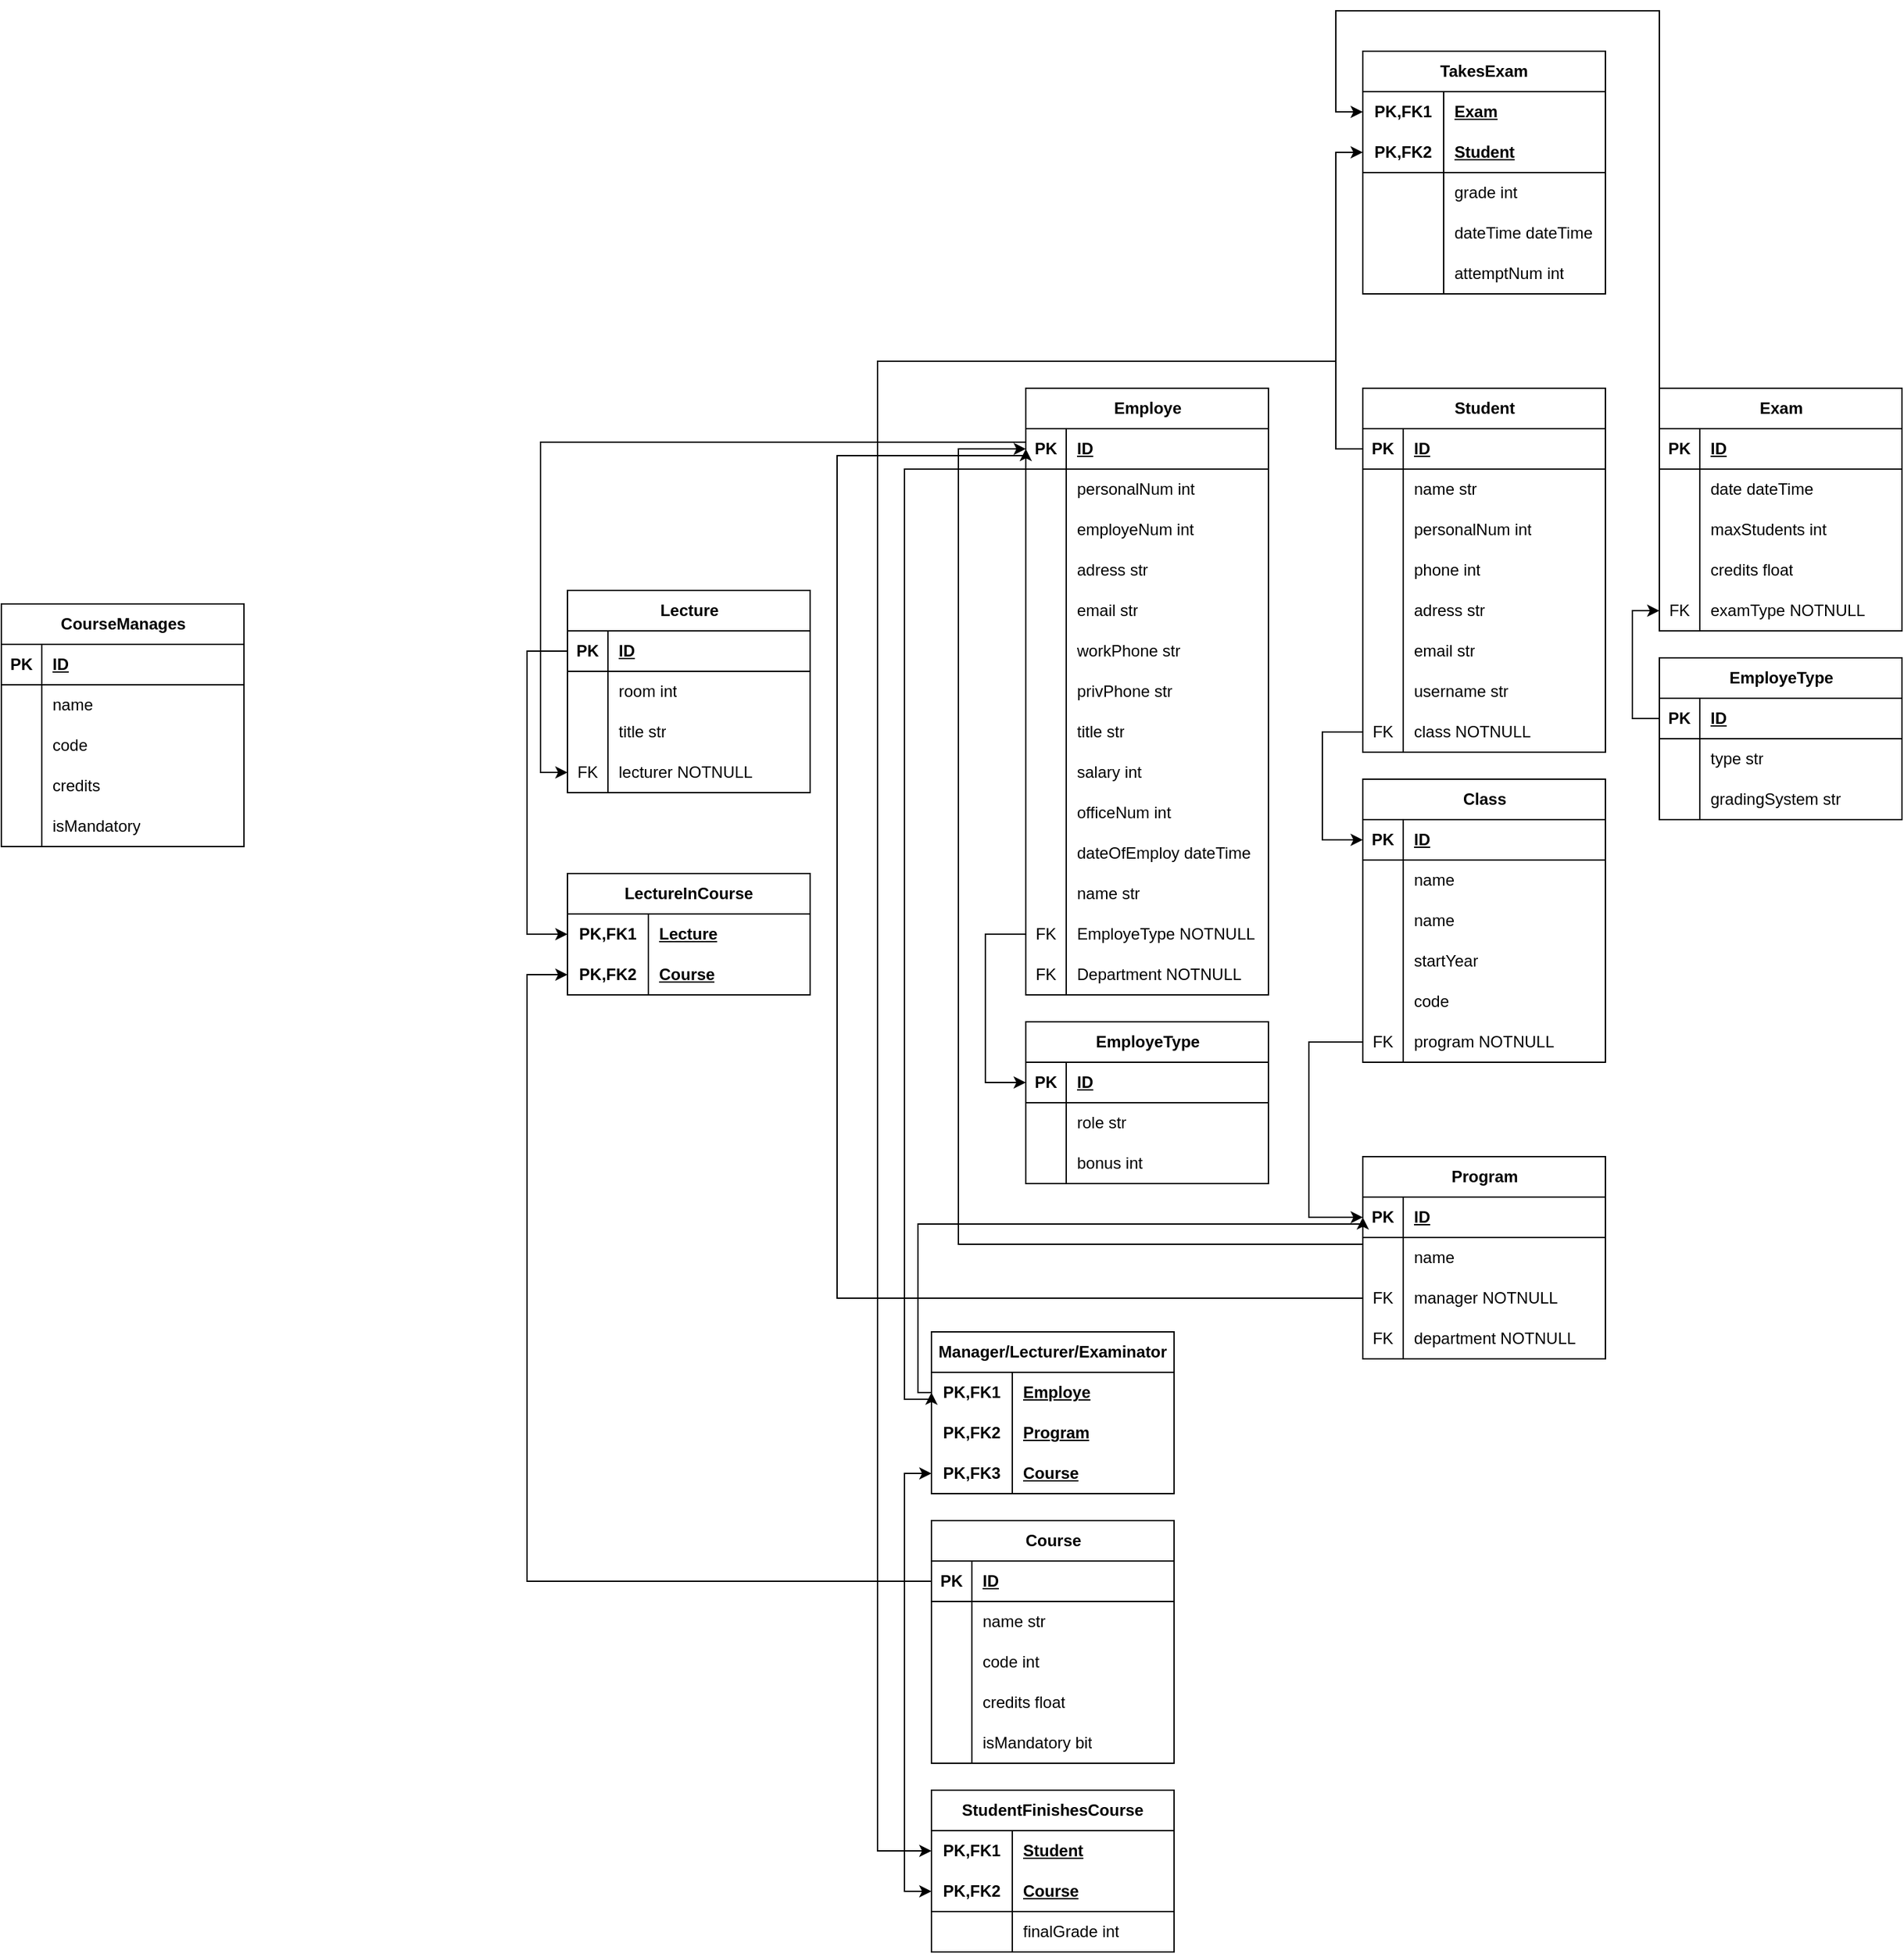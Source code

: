 <mxfile version="23.0.0" type="github">
  <diagram id="R2lEEEUBdFMjLlhIrx00" name="Page-1">
    <mxGraphModel dx="3801" dy="2736" grid="1" gridSize="10" guides="1" tooltips="1" connect="1" arrows="1" fold="1" page="1" pageScale="1" pageWidth="850" pageHeight="1100" math="0" shadow="0" extFonts="Permanent Marker^https://fonts.googleapis.com/css?family=Permanent+Marker">
      <root>
        <mxCell id="0" />
        <mxCell id="1" parent="0" />
        <mxCell id="jtjb5umwyRnIDeQv6YxJ-2" value="Employe" style="shape=table;startSize=30;container=1;collapsible=1;childLayout=tableLayout;fixedRows=1;rowLines=0;fontStyle=1;align=center;resizeLast=1;html=1;" vertex="1" parent="1">
          <mxGeometry x="130" y="50" width="180.0" height="450" as="geometry" />
        </mxCell>
        <mxCell id="jtjb5umwyRnIDeQv6YxJ-3" value="" style="shape=tableRow;horizontal=0;startSize=0;swimlaneHead=0;swimlaneBody=0;fillColor=none;collapsible=0;dropTarget=0;points=[[0,0.5],[1,0.5]];portConstraint=eastwest;top=0;left=0;right=0;bottom=1;" vertex="1" parent="jtjb5umwyRnIDeQv6YxJ-2">
          <mxGeometry y="30" width="180.0" height="30" as="geometry" />
        </mxCell>
        <mxCell id="jtjb5umwyRnIDeQv6YxJ-4" value="PK" style="shape=partialRectangle;connectable=0;fillColor=none;top=0;left=0;bottom=0;right=0;fontStyle=1;overflow=hidden;whiteSpace=wrap;html=1;" vertex="1" parent="jtjb5umwyRnIDeQv6YxJ-3">
          <mxGeometry width="30" height="30" as="geometry">
            <mxRectangle width="30" height="30" as="alternateBounds" />
          </mxGeometry>
        </mxCell>
        <mxCell id="jtjb5umwyRnIDeQv6YxJ-5" value="ID" style="shape=partialRectangle;connectable=0;fillColor=none;top=0;left=0;bottom=0;right=0;align=left;spacingLeft=6;fontStyle=5;overflow=hidden;whiteSpace=wrap;html=1;" vertex="1" parent="jtjb5umwyRnIDeQv6YxJ-3">
          <mxGeometry x="30" width="150.0" height="30" as="geometry">
            <mxRectangle width="150.0" height="30" as="alternateBounds" />
          </mxGeometry>
        </mxCell>
        <mxCell id="jtjb5umwyRnIDeQv6YxJ-6" value="" style="shape=tableRow;horizontal=0;startSize=0;swimlaneHead=0;swimlaneBody=0;fillColor=none;collapsible=0;dropTarget=0;points=[[0,0.5],[1,0.5]];portConstraint=eastwest;top=0;left=0;right=0;bottom=0;" vertex="1" parent="jtjb5umwyRnIDeQv6YxJ-2">
          <mxGeometry y="60" width="180.0" height="30" as="geometry" />
        </mxCell>
        <mxCell id="jtjb5umwyRnIDeQv6YxJ-7" value="" style="shape=partialRectangle;connectable=0;fillColor=none;top=0;left=0;bottom=0;right=0;editable=1;overflow=hidden;whiteSpace=wrap;html=1;" vertex="1" parent="jtjb5umwyRnIDeQv6YxJ-6">
          <mxGeometry width="30" height="30" as="geometry">
            <mxRectangle width="30" height="30" as="alternateBounds" />
          </mxGeometry>
        </mxCell>
        <mxCell id="jtjb5umwyRnIDeQv6YxJ-8" value="personalNum int&amp;nbsp;" style="shape=partialRectangle;connectable=0;fillColor=none;top=0;left=0;bottom=0;right=0;align=left;spacingLeft=6;overflow=hidden;whiteSpace=wrap;html=1;" vertex="1" parent="jtjb5umwyRnIDeQv6YxJ-6">
          <mxGeometry x="30" width="150.0" height="30" as="geometry">
            <mxRectangle width="150.0" height="30" as="alternateBounds" />
          </mxGeometry>
        </mxCell>
        <mxCell id="jtjb5umwyRnIDeQv6YxJ-9" value="" style="shape=tableRow;horizontal=0;startSize=0;swimlaneHead=0;swimlaneBody=0;fillColor=none;collapsible=0;dropTarget=0;points=[[0,0.5],[1,0.5]];portConstraint=eastwest;top=0;left=0;right=0;bottom=0;" vertex="1" parent="jtjb5umwyRnIDeQv6YxJ-2">
          <mxGeometry y="90" width="180.0" height="30" as="geometry" />
        </mxCell>
        <mxCell id="jtjb5umwyRnIDeQv6YxJ-10" value="" style="shape=partialRectangle;connectable=0;fillColor=none;top=0;left=0;bottom=0;right=0;editable=1;overflow=hidden;whiteSpace=wrap;html=1;" vertex="1" parent="jtjb5umwyRnIDeQv6YxJ-9">
          <mxGeometry width="30" height="30" as="geometry">
            <mxRectangle width="30" height="30" as="alternateBounds" />
          </mxGeometry>
        </mxCell>
        <mxCell id="jtjb5umwyRnIDeQv6YxJ-11" value="employeNum int&amp;nbsp;" style="shape=partialRectangle;connectable=0;fillColor=none;top=0;left=0;bottom=0;right=0;align=left;spacingLeft=6;overflow=hidden;whiteSpace=wrap;html=1;" vertex="1" parent="jtjb5umwyRnIDeQv6YxJ-9">
          <mxGeometry x="30" width="150.0" height="30" as="geometry">
            <mxRectangle width="150.0" height="30" as="alternateBounds" />
          </mxGeometry>
        </mxCell>
        <mxCell id="jtjb5umwyRnIDeQv6YxJ-12" value="" style="shape=tableRow;horizontal=0;startSize=0;swimlaneHead=0;swimlaneBody=0;fillColor=none;collapsible=0;dropTarget=0;points=[[0,0.5],[1,0.5]];portConstraint=eastwest;top=0;left=0;right=0;bottom=0;" vertex="1" parent="jtjb5umwyRnIDeQv6YxJ-2">
          <mxGeometry y="120" width="180.0" height="30" as="geometry" />
        </mxCell>
        <mxCell id="jtjb5umwyRnIDeQv6YxJ-13" value="" style="shape=partialRectangle;connectable=0;fillColor=none;top=0;left=0;bottom=0;right=0;editable=1;overflow=hidden;whiteSpace=wrap;html=1;" vertex="1" parent="jtjb5umwyRnIDeQv6YxJ-12">
          <mxGeometry width="30" height="30" as="geometry">
            <mxRectangle width="30" height="30" as="alternateBounds" />
          </mxGeometry>
        </mxCell>
        <mxCell id="jtjb5umwyRnIDeQv6YxJ-14" value="adress str" style="shape=partialRectangle;connectable=0;fillColor=none;top=0;left=0;bottom=0;right=0;align=left;spacingLeft=6;overflow=hidden;whiteSpace=wrap;html=1;" vertex="1" parent="jtjb5umwyRnIDeQv6YxJ-12">
          <mxGeometry x="30" width="150.0" height="30" as="geometry">
            <mxRectangle width="150.0" height="30" as="alternateBounds" />
          </mxGeometry>
        </mxCell>
        <mxCell id="jtjb5umwyRnIDeQv6YxJ-18" value="" style="shape=tableRow;horizontal=0;startSize=0;swimlaneHead=0;swimlaneBody=0;fillColor=none;collapsible=0;dropTarget=0;points=[[0,0.5],[1,0.5]];portConstraint=eastwest;top=0;left=0;right=0;bottom=0;" vertex="1" parent="jtjb5umwyRnIDeQv6YxJ-2">
          <mxGeometry y="150" width="180.0" height="30" as="geometry" />
        </mxCell>
        <mxCell id="jtjb5umwyRnIDeQv6YxJ-19" value="" style="shape=partialRectangle;connectable=0;fillColor=none;top=0;left=0;bottom=0;right=0;editable=1;overflow=hidden;whiteSpace=wrap;html=1;" vertex="1" parent="jtjb5umwyRnIDeQv6YxJ-18">
          <mxGeometry width="30" height="30" as="geometry">
            <mxRectangle width="30" height="30" as="alternateBounds" />
          </mxGeometry>
        </mxCell>
        <mxCell id="jtjb5umwyRnIDeQv6YxJ-20" value="email str" style="shape=partialRectangle;connectable=0;fillColor=none;top=0;left=0;bottom=0;right=0;align=left;spacingLeft=6;overflow=hidden;whiteSpace=wrap;html=1;" vertex="1" parent="jtjb5umwyRnIDeQv6YxJ-18">
          <mxGeometry x="30" width="150.0" height="30" as="geometry">
            <mxRectangle width="150.0" height="30" as="alternateBounds" />
          </mxGeometry>
        </mxCell>
        <mxCell id="jtjb5umwyRnIDeQv6YxJ-21" value="" style="shape=tableRow;horizontal=0;startSize=0;swimlaneHead=0;swimlaneBody=0;fillColor=none;collapsible=0;dropTarget=0;points=[[0,0.5],[1,0.5]];portConstraint=eastwest;top=0;left=0;right=0;bottom=0;" vertex="1" parent="jtjb5umwyRnIDeQv6YxJ-2">
          <mxGeometry y="180" width="180.0" height="30" as="geometry" />
        </mxCell>
        <mxCell id="jtjb5umwyRnIDeQv6YxJ-22" value="" style="shape=partialRectangle;connectable=0;fillColor=none;top=0;left=0;bottom=0;right=0;editable=1;overflow=hidden;whiteSpace=wrap;html=1;" vertex="1" parent="jtjb5umwyRnIDeQv6YxJ-21">
          <mxGeometry width="30" height="30" as="geometry">
            <mxRectangle width="30" height="30" as="alternateBounds" />
          </mxGeometry>
        </mxCell>
        <mxCell id="jtjb5umwyRnIDeQv6YxJ-23" value="workPhone str" style="shape=partialRectangle;connectable=0;fillColor=none;top=0;left=0;bottom=0;right=0;align=left;spacingLeft=6;overflow=hidden;whiteSpace=wrap;html=1;" vertex="1" parent="jtjb5umwyRnIDeQv6YxJ-21">
          <mxGeometry x="30" width="150.0" height="30" as="geometry">
            <mxRectangle width="150.0" height="30" as="alternateBounds" />
          </mxGeometry>
        </mxCell>
        <mxCell id="jtjb5umwyRnIDeQv6YxJ-24" value="" style="shape=tableRow;horizontal=0;startSize=0;swimlaneHead=0;swimlaneBody=0;fillColor=none;collapsible=0;dropTarget=0;points=[[0,0.5],[1,0.5]];portConstraint=eastwest;top=0;left=0;right=0;bottom=0;" vertex="1" parent="jtjb5umwyRnIDeQv6YxJ-2">
          <mxGeometry y="210" width="180.0" height="30" as="geometry" />
        </mxCell>
        <mxCell id="jtjb5umwyRnIDeQv6YxJ-25" value="" style="shape=partialRectangle;connectable=0;fillColor=none;top=0;left=0;bottom=0;right=0;editable=1;overflow=hidden;whiteSpace=wrap;html=1;" vertex="1" parent="jtjb5umwyRnIDeQv6YxJ-24">
          <mxGeometry width="30" height="30" as="geometry">
            <mxRectangle width="30" height="30" as="alternateBounds" />
          </mxGeometry>
        </mxCell>
        <mxCell id="jtjb5umwyRnIDeQv6YxJ-26" value="privPhone str" style="shape=partialRectangle;connectable=0;fillColor=none;top=0;left=0;bottom=0;right=0;align=left;spacingLeft=6;overflow=hidden;whiteSpace=wrap;html=1;" vertex="1" parent="jtjb5umwyRnIDeQv6YxJ-24">
          <mxGeometry x="30" width="150.0" height="30" as="geometry">
            <mxRectangle width="150.0" height="30" as="alternateBounds" />
          </mxGeometry>
        </mxCell>
        <mxCell id="jtjb5umwyRnIDeQv6YxJ-27" value="" style="shape=tableRow;horizontal=0;startSize=0;swimlaneHead=0;swimlaneBody=0;fillColor=none;collapsible=0;dropTarget=0;points=[[0,0.5],[1,0.5]];portConstraint=eastwest;top=0;left=0;right=0;bottom=0;" vertex="1" parent="jtjb5umwyRnIDeQv6YxJ-2">
          <mxGeometry y="240" width="180.0" height="30" as="geometry" />
        </mxCell>
        <mxCell id="jtjb5umwyRnIDeQv6YxJ-28" value="" style="shape=partialRectangle;connectable=0;fillColor=none;top=0;left=0;bottom=0;right=0;editable=1;overflow=hidden;whiteSpace=wrap;html=1;" vertex="1" parent="jtjb5umwyRnIDeQv6YxJ-27">
          <mxGeometry width="30" height="30" as="geometry">
            <mxRectangle width="30" height="30" as="alternateBounds" />
          </mxGeometry>
        </mxCell>
        <mxCell id="jtjb5umwyRnIDeQv6YxJ-29" value="title str" style="shape=partialRectangle;connectable=0;fillColor=none;top=0;left=0;bottom=0;right=0;align=left;spacingLeft=6;overflow=hidden;whiteSpace=wrap;html=1;" vertex="1" parent="jtjb5umwyRnIDeQv6YxJ-27">
          <mxGeometry x="30" width="150.0" height="30" as="geometry">
            <mxRectangle width="150.0" height="30" as="alternateBounds" />
          </mxGeometry>
        </mxCell>
        <mxCell id="jtjb5umwyRnIDeQv6YxJ-30" value="" style="shape=tableRow;horizontal=0;startSize=0;swimlaneHead=0;swimlaneBody=0;fillColor=none;collapsible=0;dropTarget=0;points=[[0,0.5],[1,0.5]];portConstraint=eastwest;top=0;left=0;right=0;bottom=0;" vertex="1" parent="jtjb5umwyRnIDeQv6YxJ-2">
          <mxGeometry y="270" width="180.0" height="30" as="geometry" />
        </mxCell>
        <mxCell id="jtjb5umwyRnIDeQv6YxJ-31" value="" style="shape=partialRectangle;connectable=0;fillColor=none;top=0;left=0;bottom=0;right=0;editable=1;overflow=hidden;whiteSpace=wrap;html=1;" vertex="1" parent="jtjb5umwyRnIDeQv6YxJ-30">
          <mxGeometry width="30" height="30" as="geometry">
            <mxRectangle width="30" height="30" as="alternateBounds" />
          </mxGeometry>
        </mxCell>
        <mxCell id="jtjb5umwyRnIDeQv6YxJ-32" value="salary int" style="shape=partialRectangle;connectable=0;fillColor=none;top=0;left=0;bottom=0;right=0;align=left;spacingLeft=6;overflow=hidden;whiteSpace=wrap;html=1;" vertex="1" parent="jtjb5umwyRnIDeQv6YxJ-30">
          <mxGeometry x="30" width="150.0" height="30" as="geometry">
            <mxRectangle width="150.0" height="30" as="alternateBounds" />
          </mxGeometry>
        </mxCell>
        <mxCell id="jtjb5umwyRnIDeQv6YxJ-33" value="" style="shape=tableRow;horizontal=0;startSize=0;swimlaneHead=0;swimlaneBody=0;fillColor=none;collapsible=0;dropTarget=0;points=[[0,0.5],[1,0.5]];portConstraint=eastwest;top=0;left=0;right=0;bottom=0;" vertex="1" parent="jtjb5umwyRnIDeQv6YxJ-2">
          <mxGeometry y="300" width="180.0" height="30" as="geometry" />
        </mxCell>
        <mxCell id="jtjb5umwyRnIDeQv6YxJ-34" value="" style="shape=partialRectangle;connectable=0;fillColor=none;top=0;left=0;bottom=0;right=0;editable=1;overflow=hidden;whiteSpace=wrap;html=1;" vertex="1" parent="jtjb5umwyRnIDeQv6YxJ-33">
          <mxGeometry width="30" height="30" as="geometry">
            <mxRectangle width="30" height="30" as="alternateBounds" />
          </mxGeometry>
        </mxCell>
        <mxCell id="jtjb5umwyRnIDeQv6YxJ-35" value="officeNum int" style="shape=partialRectangle;connectable=0;fillColor=none;top=0;left=0;bottom=0;right=0;align=left;spacingLeft=6;overflow=hidden;whiteSpace=wrap;html=1;" vertex="1" parent="jtjb5umwyRnIDeQv6YxJ-33">
          <mxGeometry x="30" width="150.0" height="30" as="geometry">
            <mxRectangle width="150.0" height="30" as="alternateBounds" />
          </mxGeometry>
        </mxCell>
        <mxCell id="jtjb5umwyRnIDeQv6YxJ-36" value="" style="shape=tableRow;horizontal=0;startSize=0;swimlaneHead=0;swimlaneBody=0;fillColor=none;collapsible=0;dropTarget=0;points=[[0,0.5],[1,0.5]];portConstraint=eastwest;top=0;left=0;right=0;bottom=0;" vertex="1" parent="jtjb5umwyRnIDeQv6YxJ-2">
          <mxGeometry y="330" width="180.0" height="30" as="geometry" />
        </mxCell>
        <mxCell id="jtjb5umwyRnIDeQv6YxJ-37" value="" style="shape=partialRectangle;connectable=0;fillColor=none;top=0;left=0;bottom=0;right=0;editable=1;overflow=hidden;whiteSpace=wrap;html=1;" vertex="1" parent="jtjb5umwyRnIDeQv6YxJ-36">
          <mxGeometry width="30" height="30" as="geometry">
            <mxRectangle width="30" height="30" as="alternateBounds" />
          </mxGeometry>
        </mxCell>
        <mxCell id="jtjb5umwyRnIDeQv6YxJ-38" value="dateOfEmploy dateTime" style="shape=partialRectangle;connectable=0;fillColor=none;top=0;left=0;bottom=0;right=0;align=left;spacingLeft=6;overflow=hidden;whiteSpace=wrap;html=1;" vertex="1" parent="jtjb5umwyRnIDeQv6YxJ-36">
          <mxGeometry x="30" width="150.0" height="30" as="geometry">
            <mxRectangle width="150.0" height="30" as="alternateBounds" />
          </mxGeometry>
        </mxCell>
        <mxCell id="jtjb5umwyRnIDeQv6YxJ-39" value="" style="shape=tableRow;horizontal=0;startSize=0;swimlaneHead=0;swimlaneBody=0;fillColor=none;collapsible=0;dropTarget=0;points=[[0,0.5],[1,0.5]];portConstraint=eastwest;top=0;left=0;right=0;bottom=0;" vertex="1" parent="jtjb5umwyRnIDeQv6YxJ-2">
          <mxGeometry y="360" width="180.0" height="30" as="geometry" />
        </mxCell>
        <mxCell id="jtjb5umwyRnIDeQv6YxJ-40" value="" style="shape=partialRectangle;connectable=0;fillColor=none;top=0;left=0;bottom=0;right=0;editable=1;overflow=hidden;whiteSpace=wrap;html=1;" vertex="1" parent="jtjb5umwyRnIDeQv6YxJ-39">
          <mxGeometry width="30" height="30" as="geometry">
            <mxRectangle width="30" height="30" as="alternateBounds" />
          </mxGeometry>
        </mxCell>
        <mxCell id="jtjb5umwyRnIDeQv6YxJ-41" value="name str" style="shape=partialRectangle;connectable=0;fillColor=none;top=0;left=0;bottom=0;right=0;align=left;spacingLeft=6;overflow=hidden;whiteSpace=wrap;html=1;" vertex="1" parent="jtjb5umwyRnIDeQv6YxJ-39">
          <mxGeometry x="30" width="150.0" height="30" as="geometry">
            <mxRectangle width="150.0" height="30" as="alternateBounds" />
          </mxGeometry>
        </mxCell>
        <mxCell id="jtjb5umwyRnIDeQv6YxJ-42" value="" style="shape=tableRow;horizontal=0;startSize=0;swimlaneHead=0;swimlaneBody=0;fillColor=none;collapsible=0;dropTarget=0;points=[[0,0.5],[1,0.5]];portConstraint=eastwest;top=0;left=0;right=0;bottom=0;" vertex="1" parent="jtjb5umwyRnIDeQv6YxJ-2">
          <mxGeometry y="390" width="180.0" height="30" as="geometry" />
        </mxCell>
        <mxCell id="jtjb5umwyRnIDeQv6YxJ-43" value="FK" style="shape=partialRectangle;connectable=0;fillColor=none;top=0;left=0;bottom=0;right=0;editable=1;overflow=hidden;whiteSpace=wrap;html=1;" vertex="1" parent="jtjb5umwyRnIDeQv6YxJ-42">
          <mxGeometry width="30" height="30" as="geometry">
            <mxRectangle width="30" height="30" as="alternateBounds" />
          </mxGeometry>
        </mxCell>
        <mxCell id="jtjb5umwyRnIDeQv6YxJ-44" value="EmployeType NOTNULL" style="shape=partialRectangle;connectable=0;fillColor=none;top=0;left=0;bottom=0;right=0;align=left;spacingLeft=6;overflow=hidden;whiteSpace=wrap;html=1;" vertex="1" parent="jtjb5umwyRnIDeQv6YxJ-42">
          <mxGeometry x="30" width="150.0" height="30" as="geometry">
            <mxRectangle width="150.0" height="30" as="alternateBounds" />
          </mxGeometry>
        </mxCell>
        <mxCell id="jtjb5umwyRnIDeQv6YxJ-74" value="" style="shape=tableRow;horizontal=0;startSize=0;swimlaneHead=0;swimlaneBody=0;fillColor=none;collapsible=0;dropTarget=0;points=[[0,0.5],[1,0.5]];portConstraint=eastwest;top=0;left=0;right=0;bottom=0;" vertex="1" parent="jtjb5umwyRnIDeQv6YxJ-2">
          <mxGeometry y="420" width="180.0" height="30" as="geometry" />
        </mxCell>
        <mxCell id="jtjb5umwyRnIDeQv6YxJ-75" value="FK" style="shape=partialRectangle;connectable=0;fillColor=none;top=0;left=0;bottom=0;right=0;editable=1;overflow=hidden;whiteSpace=wrap;html=1;" vertex="1" parent="jtjb5umwyRnIDeQv6YxJ-74">
          <mxGeometry width="30" height="30" as="geometry">
            <mxRectangle width="30" height="30" as="alternateBounds" />
          </mxGeometry>
        </mxCell>
        <mxCell id="jtjb5umwyRnIDeQv6YxJ-76" value="Department NOTNULL" style="shape=partialRectangle;connectable=0;fillColor=none;top=0;left=0;bottom=0;right=0;align=left;spacingLeft=6;overflow=hidden;whiteSpace=wrap;html=1;" vertex="1" parent="jtjb5umwyRnIDeQv6YxJ-74">
          <mxGeometry x="30" width="150.0" height="30" as="geometry">
            <mxRectangle width="150.0" height="30" as="alternateBounds" />
          </mxGeometry>
        </mxCell>
        <mxCell id="jtjb5umwyRnIDeQv6YxJ-58" value="EmployeType" style="shape=table;startSize=30;container=1;collapsible=1;childLayout=tableLayout;fixedRows=1;rowLines=0;fontStyle=1;align=center;resizeLast=1;html=1;" vertex="1" parent="1">
          <mxGeometry x="130" y="520" width="180" height="120" as="geometry" />
        </mxCell>
        <mxCell id="jtjb5umwyRnIDeQv6YxJ-59" value="" style="shape=tableRow;horizontal=0;startSize=0;swimlaneHead=0;swimlaneBody=0;fillColor=none;collapsible=0;dropTarget=0;points=[[0,0.5],[1,0.5]];portConstraint=eastwest;top=0;left=0;right=0;bottom=1;" vertex="1" parent="jtjb5umwyRnIDeQv6YxJ-58">
          <mxGeometry y="30" width="180" height="30" as="geometry" />
        </mxCell>
        <mxCell id="jtjb5umwyRnIDeQv6YxJ-60" value="PK" style="shape=partialRectangle;connectable=0;fillColor=none;top=0;left=0;bottom=0;right=0;fontStyle=1;overflow=hidden;whiteSpace=wrap;html=1;" vertex="1" parent="jtjb5umwyRnIDeQv6YxJ-59">
          <mxGeometry width="30" height="30" as="geometry">
            <mxRectangle width="30" height="30" as="alternateBounds" />
          </mxGeometry>
        </mxCell>
        <mxCell id="jtjb5umwyRnIDeQv6YxJ-61" value="ID" style="shape=partialRectangle;connectable=0;fillColor=none;top=0;left=0;bottom=0;right=0;align=left;spacingLeft=6;fontStyle=5;overflow=hidden;whiteSpace=wrap;html=1;" vertex="1" parent="jtjb5umwyRnIDeQv6YxJ-59">
          <mxGeometry x="30" width="150" height="30" as="geometry">
            <mxRectangle width="150" height="30" as="alternateBounds" />
          </mxGeometry>
        </mxCell>
        <mxCell id="jtjb5umwyRnIDeQv6YxJ-62" value="" style="shape=tableRow;horizontal=0;startSize=0;swimlaneHead=0;swimlaneBody=0;fillColor=none;collapsible=0;dropTarget=0;points=[[0,0.5],[1,0.5]];portConstraint=eastwest;top=0;left=0;right=0;bottom=0;" vertex="1" parent="jtjb5umwyRnIDeQv6YxJ-58">
          <mxGeometry y="60" width="180" height="30" as="geometry" />
        </mxCell>
        <mxCell id="jtjb5umwyRnIDeQv6YxJ-63" value="" style="shape=partialRectangle;connectable=0;fillColor=none;top=0;left=0;bottom=0;right=0;editable=1;overflow=hidden;whiteSpace=wrap;html=1;" vertex="1" parent="jtjb5umwyRnIDeQv6YxJ-62">
          <mxGeometry width="30" height="30" as="geometry">
            <mxRectangle width="30" height="30" as="alternateBounds" />
          </mxGeometry>
        </mxCell>
        <mxCell id="jtjb5umwyRnIDeQv6YxJ-64" value="role str" style="shape=partialRectangle;connectable=0;fillColor=none;top=0;left=0;bottom=0;right=0;align=left;spacingLeft=6;overflow=hidden;whiteSpace=wrap;html=1;" vertex="1" parent="jtjb5umwyRnIDeQv6YxJ-62">
          <mxGeometry x="30" width="150" height="30" as="geometry">
            <mxRectangle width="150" height="30" as="alternateBounds" />
          </mxGeometry>
        </mxCell>
        <mxCell id="jtjb5umwyRnIDeQv6YxJ-65" value="" style="shape=tableRow;horizontal=0;startSize=0;swimlaneHead=0;swimlaneBody=0;fillColor=none;collapsible=0;dropTarget=0;points=[[0,0.5],[1,0.5]];portConstraint=eastwest;top=0;left=0;right=0;bottom=0;" vertex="1" parent="jtjb5umwyRnIDeQv6YxJ-58">
          <mxGeometry y="90" width="180" height="30" as="geometry" />
        </mxCell>
        <mxCell id="jtjb5umwyRnIDeQv6YxJ-66" value="" style="shape=partialRectangle;connectable=0;fillColor=none;top=0;left=0;bottom=0;right=0;editable=1;overflow=hidden;whiteSpace=wrap;html=1;" vertex="1" parent="jtjb5umwyRnIDeQv6YxJ-65">
          <mxGeometry width="30" height="30" as="geometry">
            <mxRectangle width="30" height="30" as="alternateBounds" />
          </mxGeometry>
        </mxCell>
        <mxCell id="jtjb5umwyRnIDeQv6YxJ-67" value="bonus int" style="shape=partialRectangle;connectable=0;fillColor=none;top=0;left=0;bottom=0;right=0;align=left;spacingLeft=6;overflow=hidden;whiteSpace=wrap;html=1;" vertex="1" parent="jtjb5umwyRnIDeQv6YxJ-65">
          <mxGeometry x="30" width="150" height="30" as="geometry">
            <mxRectangle width="150" height="30" as="alternateBounds" />
          </mxGeometry>
        </mxCell>
        <mxCell id="jtjb5umwyRnIDeQv6YxJ-120" value="Program" style="shape=table;startSize=30;container=1;collapsible=1;childLayout=tableLayout;fixedRows=1;rowLines=0;fontStyle=1;align=center;resizeLast=1;html=1;" vertex="1" parent="1">
          <mxGeometry x="380" y="620" width="180" height="150" as="geometry" />
        </mxCell>
        <mxCell id="jtjb5umwyRnIDeQv6YxJ-121" value="" style="shape=tableRow;horizontal=0;startSize=0;swimlaneHead=0;swimlaneBody=0;fillColor=none;collapsible=0;dropTarget=0;points=[[0,0.5],[1,0.5]];portConstraint=eastwest;top=0;left=0;right=0;bottom=1;" vertex="1" parent="jtjb5umwyRnIDeQv6YxJ-120">
          <mxGeometry y="30" width="180" height="30" as="geometry" />
        </mxCell>
        <mxCell id="jtjb5umwyRnIDeQv6YxJ-122" value="PK" style="shape=partialRectangle;connectable=0;fillColor=none;top=0;left=0;bottom=0;right=0;fontStyle=1;overflow=hidden;whiteSpace=wrap;html=1;" vertex="1" parent="jtjb5umwyRnIDeQv6YxJ-121">
          <mxGeometry width="30" height="30" as="geometry">
            <mxRectangle width="30" height="30" as="alternateBounds" />
          </mxGeometry>
        </mxCell>
        <mxCell id="jtjb5umwyRnIDeQv6YxJ-123" value="ID" style="shape=partialRectangle;connectable=0;fillColor=none;top=0;left=0;bottom=0;right=0;align=left;spacingLeft=6;fontStyle=5;overflow=hidden;whiteSpace=wrap;html=1;" vertex="1" parent="jtjb5umwyRnIDeQv6YxJ-121">
          <mxGeometry x="30" width="150" height="30" as="geometry">
            <mxRectangle width="150" height="30" as="alternateBounds" />
          </mxGeometry>
        </mxCell>
        <mxCell id="jtjb5umwyRnIDeQv6YxJ-124" value="" style="shape=tableRow;horizontal=0;startSize=0;swimlaneHead=0;swimlaneBody=0;fillColor=none;collapsible=0;dropTarget=0;points=[[0,0.5],[1,0.5]];portConstraint=eastwest;top=0;left=0;right=0;bottom=0;" vertex="1" parent="jtjb5umwyRnIDeQv6YxJ-120">
          <mxGeometry y="60" width="180" height="30" as="geometry" />
        </mxCell>
        <mxCell id="jtjb5umwyRnIDeQv6YxJ-125" value="" style="shape=partialRectangle;connectable=0;fillColor=none;top=0;left=0;bottom=0;right=0;editable=1;overflow=hidden;whiteSpace=wrap;html=1;" vertex="1" parent="jtjb5umwyRnIDeQv6YxJ-124">
          <mxGeometry width="30" height="30" as="geometry">
            <mxRectangle width="30" height="30" as="alternateBounds" />
          </mxGeometry>
        </mxCell>
        <mxCell id="jtjb5umwyRnIDeQv6YxJ-126" value="name" style="shape=partialRectangle;connectable=0;fillColor=none;top=0;left=0;bottom=0;right=0;align=left;spacingLeft=6;overflow=hidden;whiteSpace=wrap;html=1;" vertex="1" parent="jtjb5umwyRnIDeQv6YxJ-124">
          <mxGeometry x="30" width="150" height="30" as="geometry">
            <mxRectangle width="150" height="30" as="alternateBounds" />
          </mxGeometry>
        </mxCell>
        <mxCell id="jtjb5umwyRnIDeQv6YxJ-127" value="" style="shape=tableRow;horizontal=0;startSize=0;swimlaneHead=0;swimlaneBody=0;fillColor=none;collapsible=0;dropTarget=0;points=[[0,0.5],[1,0.5]];portConstraint=eastwest;top=0;left=0;right=0;bottom=0;" vertex="1" parent="jtjb5umwyRnIDeQv6YxJ-120">
          <mxGeometry y="90" width="180" height="30" as="geometry" />
        </mxCell>
        <mxCell id="jtjb5umwyRnIDeQv6YxJ-128" value="FK" style="shape=partialRectangle;connectable=0;fillColor=none;top=0;left=0;bottom=0;right=0;editable=1;overflow=hidden;whiteSpace=wrap;html=1;" vertex="1" parent="jtjb5umwyRnIDeQv6YxJ-127">
          <mxGeometry width="30" height="30" as="geometry">
            <mxRectangle width="30" height="30" as="alternateBounds" />
          </mxGeometry>
        </mxCell>
        <mxCell id="jtjb5umwyRnIDeQv6YxJ-129" value="manager NOTNULL" style="shape=partialRectangle;connectable=0;fillColor=none;top=0;left=0;bottom=0;right=0;align=left;spacingLeft=6;overflow=hidden;whiteSpace=wrap;html=1;" vertex="1" parent="jtjb5umwyRnIDeQv6YxJ-127">
          <mxGeometry x="30" width="150" height="30" as="geometry">
            <mxRectangle width="150" height="30" as="alternateBounds" />
          </mxGeometry>
        </mxCell>
        <mxCell id="jtjb5umwyRnIDeQv6YxJ-130" value="" style="shape=tableRow;horizontal=0;startSize=0;swimlaneHead=0;swimlaneBody=0;fillColor=none;collapsible=0;dropTarget=0;points=[[0,0.5],[1,0.5]];portConstraint=eastwest;top=0;left=0;right=0;bottom=0;" vertex="1" parent="jtjb5umwyRnIDeQv6YxJ-120">
          <mxGeometry y="120" width="180" height="30" as="geometry" />
        </mxCell>
        <mxCell id="jtjb5umwyRnIDeQv6YxJ-131" value="FK" style="shape=partialRectangle;connectable=0;fillColor=none;top=0;left=0;bottom=0;right=0;editable=1;overflow=hidden;whiteSpace=wrap;html=1;" vertex="1" parent="jtjb5umwyRnIDeQv6YxJ-130">
          <mxGeometry width="30" height="30" as="geometry">
            <mxRectangle width="30" height="30" as="alternateBounds" />
          </mxGeometry>
        </mxCell>
        <mxCell id="jtjb5umwyRnIDeQv6YxJ-132" value="department NOTNULL" style="shape=partialRectangle;connectable=0;fillColor=none;top=0;left=0;bottom=0;right=0;align=left;spacingLeft=6;overflow=hidden;whiteSpace=wrap;html=1;" vertex="1" parent="jtjb5umwyRnIDeQv6YxJ-130">
          <mxGeometry x="30" width="150" height="30" as="geometry">
            <mxRectangle width="150" height="30" as="alternateBounds" />
          </mxGeometry>
        </mxCell>
        <mxCell id="jtjb5umwyRnIDeQv6YxJ-133" value="Class" style="shape=table;startSize=30;container=1;collapsible=1;childLayout=tableLayout;fixedRows=1;rowLines=0;fontStyle=1;align=center;resizeLast=1;html=1;" vertex="1" parent="1">
          <mxGeometry x="380" y="340" width="180" height="210" as="geometry" />
        </mxCell>
        <mxCell id="jtjb5umwyRnIDeQv6YxJ-134" value="" style="shape=tableRow;horizontal=0;startSize=0;swimlaneHead=0;swimlaneBody=0;fillColor=none;collapsible=0;dropTarget=0;points=[[0,0.5],[1,0.5]];portConstraint=eastwest;top=0;left=0;right=0;bottom=1;" vertex="1" parent="jtjb5umwyRnIDeQv6YxJ-133">
          <mxGeometry y="30" width="180" height="30" as="geometry" />
        </mxCell>
        <mxCell id="jtjb5umwyRnIDeQv6YxJ-135" value="PK" style="shape=partialRectangle;connectable=0;fillColor=none;top=0;left=0;bottom=0;right=0;fontStyle=1;overflow=hidden;whiteSpace=wrap;html=1;" vertex="1" parent="jtjb5umwyRnIDeQv6YxJ-134">
          <mxGeometry width="30" height="30" as="geometry">
            <mxRectangle width="30" height="30" as="alternateBounds" />
          </mxGeometry>
        </mxCell>
        <mxCell id="jtjb5umwyRnIDeQv6YxJ-136" value="ID" style="shape=partialRectangle;connectable=0;fillColor=none;top=0;left=0;bottom=0;right=0;align=left;spacingLeft=6;fontStyle=5;overflow=hidden;whiteSpace=wrap;html=1;" vertex="1" parent="jtjb5umwyRnIDeQv6YxJ-134">
          <mxGeometry x="30" width="150" height="30" as="geometry">
            <mxRectangle width="150" height="30" as="alternateBounds" />
          </mxGeometry>
        </mxCell>
        <mxCell id="jtjb5umwyRnIDeQv6YxJ-137" value="" style="shape=tableRow;horizontal=0;startSize=0;swimlaneHead=0;swimlaneBody=0;fillColor=none;collapsible=0;dropTarget=0;points=[[0,0.5],[1,0.5]];portConstraint=eastwest;top=0;left=0;right=0;bottom=0;" vertex="1" parent="jtjb5umwyRnIDeQv6YxJ-133">
          <mxGeometry y="60" width="180" height="30" as="geometry" />
        </mxCell>
        <mxCell id="jtjb5umwyRnIDeQv6YxJ-138" value="" style="shape=partialRectangle;connectable=0;fillColor=none;top=0;left=0;bottom=0;right=0;editable=1;overflow=hidden;whiteSpace=wrap;html=1;" vertex="1" parent="jtjb5umwyRnIDeQv6YxJ-137">
          <mxGeometry width="30" height="30" as="geometry">
            <mxRectangle width="30" height="30" as="alternateBounds" />
          </mxGeometry>
        </mxCell>
        <mxCell id="jtjb5umwyRnIDeQv6YxJ-139" value="name" style="shape=partialRectangle;connectable=0;fillColor=none;top=0;left=0;bottom=0;right=0;align=left;spacingLeft=6;overflow=hidden;whiteSpace=wrap;html=1;" vertex="1" parent="jtjb5umwyRnIDeQv6YxJ-137">
          <mxGeometry x="30" width="150" height="30" as="geometry">
            <mxRectangle width="150" height="30" as="alternateBounds" />
          </mxGeometry>
        </mxCell>
        <mxCell id="jtjb5umwyRnIDeQv6YxJ-140" value="" style="shape=tableRow;horizontal=0;startSize=0;swimlaneHead=0;swimlaneBody=0;fillColor=none;collapsible=0;dropTarget=0;points=[[0,0.5],[1,0.5]];portConstraint=eastwest;top=0;left=0;right=0;bottom=0;" vertex="1" parent="jtjb5umwyRnIDeQv6YxJ-133">
          <mxGeometry y="90" width="180" height="30" as="geometry" />
        </mxCell>
        <mxCell id="jtjb5umwyRnIDeQv6YxJ-141" value="" style="shape=partialRectangle;connectable=0;fillColor=none;top=0;left=0;bottom=0;right=0;editable=1;overflow=hidden;whiteSpace=wrap;html=1;" vertex="1" parent="jtjb5umwyRnIDeQv6YxJ-140">
          <mxGeometry width="30" height="30" as="geometry">
            <mxRectangle width="30" height="30" as="alternateBounds" />
          </mxGeometry>
        </mxCell>
        <mxCell id="jtjb5umwyRnIDeQv6YxJ-142" value="name" style="shape=partialRectangle;connectable=0;fillColor=none;top=0;left=0;bottom=0;right=0;align=left;spacingLeft=6;overflow=hidden;whiteSpace=wrap;html=1;" vertex="1" parent="jtjb5umwyRnIDeQv6YxJ-140">
          <mxGeometry x="30" width="150" height="30" as="geometry">
            <mxRectangle width="150" height="30" as="alternateBounds" />
          </mxGeometry>
        </mxCell>
        <mxCell id="jtjb5umwyRnIDeQv6YxJ-143" value="" style="shape=tableRow;horizontal=0;startSize=0;swimlaneHead=0;swimlaneBody=0;fillColor=none;collapsible=0;dropTarget=0;points=[[0,0.5],[1,0.5]];portConstraint=eastwest;top=0;left=0;right=0;bottom=0;" vertex="1" parent="jtjb5umwyRnIDeQv6YxJ-133">
          <mxGeometry y="120" width="180" height="30" as="geometry" />
        </mxCell>
        <mxCell id="jtjb5umwyRnIDeQv6YxJ-144" value="" style="shape=partialRectangle;connectable=0;fillColor=none;top=0;left=0;bottom=0;right=0;editable=1;overflow=hidden;whiteSpace=wrap;html=1;" vertex="1" parent="jtjb5umwyRnIDeQv6YxJ-143">
          <mxGeometry width="30" height="30" as="geometry">
            <mxRectangle width="30" height="30" as="alternateBounds" />
          </mxGeometry>
        </mxCell>
        <mxCell id="jtjb5umwyRnIDeQv6YxJ-145" value="startYear" style="shape=partialRectangle;connectable=0;fillColor=none;top=0;left=0;bottom=0;right=0;align=left;spacingLeft=6;overflow=hidden;whiteSpace=wrap;html=1;" vertex="1" parent="jtjb5umwyRnIDeQv6YxJ-143">
          <mxGeometry x="30" width="150" height="30" as="geometry">
            <mxRectangle width="150" height="30" as="alternateBounds" />
          </mxGeometry>
        </mxCell>
        <mxCell id="jtjb5umwyRnIDeQv6YxJ-146" value="" style="shape=tableRow;horizontal=0;startSize=0;swimlaneHead=0;swimlaneBody=0;fillColor=none;collapsible=0;dropTarget=0;points=[[0,0.5],[1,0.5]];portConstraint=eastwest;top=0;left=0;right=0;bottom=0;" vertex="1" parent="jtjb5umwyRnIDeQv6YxJ-133">
          <mxGeometry y="150" width="180" height="30" as="geometry" />
        </mxCell>
        <mxCell id="jtjb5umwyRnIDeQv6YxJ-147" value="" style="shape=partialRectangle;connectable=0;fillColor=none;top=0;left=0;bottom=0;right=0;editable=1;overflow=hidden;whiteSpace=wrap;html=1;" vertex="1" parent="jtjb5umwyRnIDeQv6YxJ-146">
          <mxGeometry width="30" height="30" as="geometry">
            <mxRectangle width="30" height="30" as="alternateBounds" />
          </mxGeometry>
        </mxCell>
        <mxCell id="jtjb5umwyRnIDeQv6YxJ-148" value="code" style="shape=partialRectangle;connectable=0;fillColor=none;top=0;left=0;bottom=0;right=0;align=left;spacingLeft=6;overflow=hidden;whiteSpace=wrap;html=1;" vertex="1" parent="jtjb5umwyRnIDeQv6YxJ-146">
          <mxGeometry x="30" width="150" height="30" as="geometry">
            <mxRectangle width="150" height="30" as="alternateBounds" />
          </mxGeometry>
        </mxCell>
        <mxCell id="jtjb5umwyRnIDeQv6YxJ-149" value="" style="shape=tableRow;horizontal=0;startSize=0;swimlaneHead=0;swimlaneBody=0;fillColor=none;collapsible=0;dropTarget=0;points=[[0,0.5],[1,0.5]];portConstraint=eastwest;top=0;left=0;right=0;bottom=0;" vertex="1" parent="jtjb5umwyRnIDeQv6YxJ-133">
          <mxGeometry y="180" width="180" height="30" as="geometry" />
        </mxCell>
        <mxCell id="jtjb5umwyRnIDeQv6YxJ-150" value="FK" style="shape=partialRectangle;connectable=0;fillColor=none;top=0;left=0;bottom=0;right=0;editable=1;overflow=hidden;whiteSpace=wrap;html=1;" vertex="1" parent="jtjb5umwyRnIDeQv6YxJ-149">
          <mxGeometry width="30" height="30" as="geometry">
            <mxRectangle width="30" height="30" as="alternateBounds" />
          </mxGeometry>
        </mxCell>
        <mxCell id="jtjb5umwyRnIDeQv6YxJ-151" value="program NOTNULL" style="shape=partialRectangle;connectable=0;fillColor=none;top=0;left=0;bottom=0;right=0;align=left;spacingLeft=6;overflow=hidden;whiteSpace=wrap;html=1;" vertex="1" parent="jtjb5umwyRnIDeQv6YxJ-149">
          <mxGeometry x="30" width="150" height="30" as="geometry">
            <mxRectangle width="150" height="30" as="alternateBounds" />
          </mxGeometry>
        </mxCell>
        <mxCell id="jtjb5umwyRnIDeQv6YxJ-158" value="Student" style="shape=table;startSize=30;container=1;collapsible=1;childLayout=tableLayout;fixedRows=1;rowLines=0;fontStyle=1;align=center;resizeLast=1;html=1;" vertex="1" parent="1">
          <mxGeometry x="380" y="50" width="180" height="270" as="geometry" />
        </mxCell>
        <mxCell id="jtjb5umwyRnIDeQv6YxJ-159" value="" style="shape=tableRow;horizontal=0;startSize=0;swimlaneHead=0;swimlaneBody=0;fillColor=none;collapsible=0;dropTarget=0;points=[[0,0.5],[1,0.5]];portConstraint=eastwest;top=0;left=0;right=0;bottom=1;" vertex="1" parent="jtjb5umwyRnIDeQv6YxJ-158">
          <mxGeometry y="30" width="180" height="30" as="geometry" />
        </mxCell>
        <mxCell id="jtjb5umwyRnIDeQv6YxJ-160" value="PK" style="shape=partialRectangle;connectable=0;fillColor=none;top=0;left=0;bottom=0;right=0;fontStyle=1;overflow=hidden;whiteSpace=wrap;html=1;" vertex="1" parent="jtjb5umwyRnIDeQv6YxJ-159">
          <mxGeometry width="30" height="30" as="geometry">
            <mxRectangle width="30" height="30" as="alternateBounds" />
          </mxGeometry>
        </mxCell>
        <mxCell id="jtjb5umwyRnIDeQv6YxJ-161" value="ID" style="shape=partialRectangle;connectable=0;fillColor=none;top=0;left=0;bottom=0;right=0;align=left;spacingLeft=6;fontStyle=5;overflow=hidden;whiteSpace=wrap;html=1;" vertex="1" parent="jtjb5umwyRnIDeQv6YxJ-159">
          <mxGeometry x="30" width="150" height="30" as="geometry">
            <mxRectangle width="150" height="30" as="alternateBounds" />
          </mxGeometry>
        </mxCell>
        <mxCell id="jtjb5umwyRnIDeQv6YxJ-162" value="" style="shape=tableRow;horizontal=0;startSize=0;swimlaneHead=0;swimlaneBody=0;fillColor=none;collapsible=0;dropTarget=0;points=[[0,0.5],[1,0.5]];portConstraint=eastwest;top=0;left=0;right=0;bottom=0;" vertex="1" parent="jtjb5umwyRnIDeQv6YxJ-158">
          <mxGeometry y="60" width="180" height="30" as="geometry" />
        </mxCell>
        <mxCell id="jtjb5umwyRnIDeQv6YxJ-163" value="" style="shape=partialRectangle;connectable=0;fillColor=none;top=0;left=0;bottom=0;right=0;editable=1;overflow=hidden;whiteSpace=wrap;html=1;" vertex="1" parent="jtjb5umwyRnIDeQv6YxJ-162">
          <mxGeometry width="30" height="30" as="geometry">
            <mxRectangle width="30" height="30" as="alternateBounds" />
          </mxGeometry>
        </mxCell>
        <mxCell id="jtjb5umwyRnIDeQv6YxJ-164" value="name str" style="shape=partialRectangle;connectable=0;fillColor=none;top=0;left=0;bottom=0;right=0;align=left;spacingLeft=6;overflow=hidden;whiteSpace=wrap;html=1;" vertex="1" parent="jtjb5umwyRnIDeQv6YxJ-162">
          <mxGeometry x="30" width="150" height="30" as="geometry">
            <mxRectangle width="150" height="30" as="alternateBounds" />
          </mxGeometry>
        </mxCell>
        <mxCell id="jtjb5umwyRnIDeQv6YxJ-165" value="" style="shape=tableRow;horizontal=0;startSize=0;swimlaneHead=0;swimlaneBody=0;fillColor=none;collapsible=0;dropTarget=0;points=[[0,0.5],[1,0.5]];portConstraint=eastwest;top=0;left=0;right=0;bottom=0;" vertex="1" parent="jtjb5umwyRnIDeQv6YxJ-158">
          <mxGeometry y="90" width="180" height="30" as="geometry" />
        </mxCell>
        <mxCell id="jtjb5umwyRnIDeQv6YxJ-166" value="" style="shape=partialRectangle;connectable=0;fillColor=none;top=0;left=0;bottom=0;right=0;editable=1;overflow=hidden;whiteSpace=wrap;html=1;" vertex="1" parent="jtjb5umwyRnIDeQv6YxJ-165">
          <mxGeometry width="30" height="30" as="geometry">
            <mxRectangle width="30" height="30" as="alternateBounds" />
          </mxGeometry>
        </mxCell>
        <mxCell id="jtjb5umwyRnIDeQv6YxJ-167" value="personalNum int" style="shape=partialRectangle;connectable=0;fillColor=none;top=0;left=0;bottom=0;right=0;align=left;spacingLeft=6;overflow=hidden;whiteSpace=wrap;html=1;" vertex="1" parent="jtjb5umwyRnIDeQv6YxJ-165">
          <mxGeometry x="30" width="150" height="30" as="geometry">
            <mxRectangle width="150" height="30" as="alternateBounds" />
          </mxGeometry>
        </mxCell>
        <mxCell id="jtjb5umwyRnIDeQv6YxJ-168" value="" style="shape=tableRow;horizontal=0;startSize=0;swimlaneHead=0;swimlaneBody=0;fillColor=none;collapsible=0;dropTarget=0;points=[[0,0.5],[1,0.5]];portConstraint=eastwest;top=0;left=0;right=0;bottom=0;" vertex="1" parent="jtjb5umwyRnIDeQv6YxJ-158">
          <mxGeometry y="120" width="180" height="30" as="geometry" />
        </mxCell>
        <mxCell id="jtjb5umwyRnIDeQv6YxJ-169" value="" style="shape=partialRectangle;connectable=0;fillColor=none;top=0;left=0;bottom=0;right=0;editable=1;overflow=hidden;whiteSpace=wrap;html=1;" vertex="1" parent="jtjb5umwyRnIDeQv6YxJ-168">
          <mxGeometry width="30" height="30" as="geometry">
            <mxRectangle width="30" height="30" as="alternateBounds" />
          </mxGeometry>
        </mxCell>
        <mxCell id="jtjb5umwyRnIDeQv6YxJ-170" value="phone int" style="shape=partialRectangle;connectable=0;fillColor=none;top=0;left=0;bottom=0;right=0;align=left;spacingLeft=6;overflow=hidden;whiteSpace=wrap;html=1;" vertex="1" parent="jtjb5umwyRnIDeQv6YxJ-168">
          <mxGeometry x="30" width="150" height="30" as="geometry">
            <mxRectangle width="150" height="30" as="alternateBounds" />
          </mxGeometry>
        </mxCell>
        <mxCell id="jtjb5umwyRnIDeQv6YxJ-171" value="" style="shape=tableRow;horizontal=0;startSize=0;swimlaneHead=0;swimlaneBody=0;fillColor=none;collapsible=0;dropTarget=0;points=[[0,0.5],[1,0.5]];portConstraint=eastwest;top=0;left=0;right=0;bottom=0;" vertex="1" parent="jtjb5umwyRnIDeQv6YxJ-158">
          <mxGeometry y="150" width="180" height="30" as="geometry" />
        </mxCell>
        <mxCell id="jtjb5umwyRnIDeQv6YxJ-172" value="" style="shape=partialRectangle;connectable=0;fillColor=none;top=0;left=0;bottom=0;right=0;editable=1;overflow=hidden;whiteSpace=wrap;html=1;" vertex="1" parent="jtjb5umwyRnIDeQv6YxJ-171">
          <mxGeometry width="30" height="30" as="geometry">
            <mxRectangle width="30" height="30" as="alternateBounds" />
          </mxGeometry>
        </mxCell>
        <mxCell id="jtjb5umwyRnIDeQv6YxJ-173" value="adress str" style="shape=partialRectangle;connectable=0;fillColor=none;top=0;left=0;bottom=0;right=0;align=left;spacingLeft=6;overflow=hidden;whiteSpace=wrap;html=1;" vertex="1" parent="jtjb5umwyRnIDeQv6YxJ-171">
          <mxGeometry x="30" width="150" height="30" as="geometry">
            <mxRectangle width="150" height="30" as="alternateBounds" />
          </mxGeometry>
        </mxCell>
        <mxCell id="jtjb5umwyRnIDeQv6YxJ-180" value="" style="shape=tableRow;horizontal=0;startSize=0;swimlaneHead=0;swimlaneBody=0;fillColor=none;collapsible=0;dropTarget=0;points=[[0,0.5],[1,0.5]];portConstraint=eastwest;top=0;left=0;right=0;bottom=0;" vertex="1" parent="jtjb5umwyRnIDeQv6YxJ-158">
          <mxGeometry y="180" width="180" height="30" as="geometry" />
        </mxCell>
        <mxCell id="jtjb5umwyRnIDeQv6YxJ-181" value="" style="shape=partialRectangle;connectable=0;fillColor=none;top=0;left=0;bottom=0;right=0;editable=1;overflow=hidden;whiteSpace=wrap;html=1;" vertex="1" parent="jtjb5umwyRnIDeQv6YxJ-180">
          <mxGeometry width="30" height="30" as="geometry">
            <mxRectangle width="30" height="30" as="alternateBounds" />
          </mxGeometry>
        </mxCell>
        <mxCell id="jtjb5umwyRnIDeQv6YxJ-182" value="email str" style="shape=partialRectangle;connectable=0;fillColor=none;top=0;left=0;bottom=0;right=0;align=left;spacingLeft=6;overflow=hidden;whiteSpace=wrap;html=1;" vertex="1" parent="jtjb5umwyRnIDeQv6YxJ-180">
          <mxGeometry x="30" width="150" height="30" as="geometry">
            <mxRectangle width="150" height="30" as="alternateBounds" />
          </mxGeometry>
        </mxCell>
        <mxCell id="jtjb5umwyRnIDeQv6YxJ-183" value="" style="shape=tableRow;horizontal=0;startSize=0;swimlaneHead=0;swimlaneBody=0;fillColor=none;collapsible=0;dropTarget=0;points=[[0,0.5],[1,0.5]];portConstraint=eastwest;top=0;left=0;right=0;bottom=0;" vertex="1" parent="jtjb5umwyRnIDeQv6YxJ-158">
          <mxGeometry y="210" width="180" height="30" as="geometry" />
        </mxCell>
        <mxCell id="jtjb5umwyRnIDeQv6YxJ-184" value="" style="shape=partialRectangle;connectable=0;fillColor=none;top=0;left=0;bottom=0;right=0;editable=1;overflow=hidden;whiteSpace=wrap;html=1;" vertex="1" parent="jtjb5umwyRnIDeQv6YxJ-183">
          <mxGeometry width="30" height="30" as="geometry">
            <mxRectangle width="30" height="30" as="alternateBounds" />
          </mxGeometry>
        </mxCell>
        <mxCell id="jtjb5umwyRnIDeQv6YxJ-185" value="username str" style="shape=partialRectangle;connectable=0;fillColor=none;top=0;left=0;bottom=0;right=0;align=left;spacingLeft=6;overflow=hidden;whiteSpace=wrap;html=1;" vertex="1" parent="jtjb5umwyRnIDeQv6YxJ-183">
          <mxGeometry x="30" width="150" height="30" as="geometry">
            <mxRectangle width="150" height="30" as="alternateBounds" />
          </mxGeometry>
        </mxCell>
        <mxCell id="jtjb5umwyRnIDeQv6YxJ-174" value="" style="shape=tableRow;horizontal=0;startSize=0;swimlaneHead=0;swimlaneBody=0;fillColor=none;collapsible=0;dropTarget=0;points=[[0,0.5],[1,0.5]];portConstraint=eastwest;top=0;left=0;right=0;bottom=0;" vertex="1" parent="jtjb5umwyRnIDeQv6YxJ-158">
          <mxGeometry y="240" width="180" height="30" as="geometry" />
        </mxCell>
        <mxCell id="jtjb5umwyRnIDeQv6YxJ-175" value="FK" style="shape=partialRectangle;connectable=0;fillColor=none;top=0;left=0;bottom=0;right=0;editable=1;overflow=hidden;whiteSpace=wrap;html=1;" vertex="1" parent="jtjb5umwyRnIDeQv6YxJ-174">
          <mxGeometry width="30" height="30" as="geometry">
            <mxRectangle width="30" height="30" as="alternateBounds" />
          </mxGeometry>
        </mxCell>
        <mxCell id="jtjb5umwyRnIDeQv6YxJ-176" value="class NOTNULL" style="shape=partialRectangle;connectable=0;fillColor=none;top=0;left=0;bottom=0;right=0;align=left;spacingLeft=6;overflow=hidden;whiteSpace=wrap;html=1;" vertex="1" parent="jtjb5umwyRnIDeQv6YxJ-174">
          <mxGeometry x="30" width="150" height="30" as="geometry">
            <mxRectangle width="150" height="30" as="alternateBounds" />
          </mxGeometry>
        </mxCell>
        <mxCell id="jtjb5umwyRnIDeQv6YxJ-178" style="edgeStyle=orthogonalEdgeStyle;rounded=0;orthogonalLoop=1;jettySize=auto;html=1;exitX=0;exitY=0.5;exitDx=0;exitDy=0;entryX=0;entryY=0.5;entryDx=0;entryDy=0;" edge="1" parent="1" source="jtjb5umwyRnIDeQv6YxJ-127" target="jtjb5umwyRnIDeQv6YxJ-3">
          <mxGeometry relative="1" as="geometry">
            <Array as="points">
              <mxPoint x="80" y="685" />
              <mxPoint x="80" y="95" />
            </Array>
          </mxGeometry>
        </mxCell>
        <mxCell id="jtjb5umwyRnIDeQv6YxJ-179" style="edgeStyle=orthogonalEdgeStyle;rounded=0;orthogonalLoop=1;jettySize=auto;html=1;exitX=0;exitY=0.5;exitDx=0;exitDy=0;entryX=0;entryY=0.5;entryDx=0;entryDy=0;" edge="1" parent="1" source="jtjb5umwyRnIDeQv6YxJ-42" target="jtjb5umwyRnIDeQv6YxJ-59">
          <mxGeometry relative="1" as="geometry">
            <Array as="points">
              <mxPoint x="100" y="455" />
              <mxPoint x="100" y="565" />
            </Array>
          </mxGeometry>
        </mxCell>
        <mxCell id="jtjb5umwyRnIDeQv6YxJ-189" style="edgeStyle=orthogonalEdgeStyle;rounded=0;orthogonalLoop=1;jettySize=auto;html=1;exitX=0;exitY=0.5;exitDx=0;exitDy=0;entryX=0;entryY=0.5;entryDx=0;entryDy=0;" edge="1" parent="1" source="jtjb5umwyRnIDeQv6YxJ-174" target="jtjb5umwyRnIDeQv6YxJ-134">
          <mxGeometry relative="1" as="geometry">
            <Array as="points">
              <mxPoint x="350" y="305" />
              <mxPoint x="350" y="385" />
            </Array>
          </mxGeometry>
        </mxCell>
        <mxCell id="jtjb5umwyRnIDeQv6YxJ-190" value="Exam" style="shape=table;startSize=30;container=1;collapsible=1;childLayout=tableLayout;fixedRows=1;rowLines=0;fontStyle=1;align=center;resizeLast=1;html=1;" vertex="1" parent="1">
          <mxGeometry x="600" y="50" width="180" height="180" as="geometry" />
        </mxCell>
        <mxCell id="jtjb5umwyRnIDeQv6YxJ-191" value="" style="shape=tableRow;horizontal=0;startSize=0;swimlaneHead=0;swimlaneBody=0;fillColor=none;collapsible=0;dropTarget=0;points=[[0,0.5],[1,0.5]];portConstraint=eastwest;top=0;left=0;right=0;bottom=1;" vertex="1" parent="jtjb5umwyRnIDeQv6YxJ-190">
          <mxGeometry y="30" width="180" height="30" as="geometry" />
        </mxCell>
        <mxCell id="jtjb5umwyRnIDeQv6YxJ-192" value="PK" style="shape=partialRectangle;connectable=0;fillColor=none;top=0;left=0;bottom=0;right=0;fontStyle=1;overflow=hidden;whiteSpace=wrap;html=1;" vertex="1" parent="jtjb5umwyRnIDeQv6YxJ-191">
          <mxGeometry width="30" height="30" as="geometry">
            <mxRectangle width="30" height="30" as="alternateBounds" />
          </mxGeometry>
        </mxCell>
        <mxCell id="jtjb5umwyRnIDeQv6YxJ-193" value="ID" style="shape=partialRectangle;connectable=0;fillColor=none;top=0;left=0;bottom=0;right=0;align=left;spacingLeft=6;fontStyle=5;overflow=hidden;whiteSpace=wrap;html=1;" vertex="1" parent="jtjb5umwyRnIDeQv6YxJ-191">
          <mxGeometry x="30" width="150" height="30" as="geometry">
            <mxRectangle width="150" height="30" as="alternateBounds" />
          </mxGeometry>
        </mxCell>
        <mxCell id="jtjb5umwyRnIDeQv6YxJ-194" value="" style="shape=tableRow;horizontal=0;startSize=0;swimlaneHead=0;swimlaneBody=0;fillColor=none;collapsible=0;dropTarget=0;points=[[0,0.5],[1,0.5]];portConstraint=eastwest;top=0;left=0;right=0;bottom=0;" vertex="1" parent="jtjb5umwyRnIDeQv6YxJ-190">
          <mxGeometry y="60" width="180" height="30" as="geometry" />
        </mxCell>
        <mxCell id="jtjb5umwyRnIDeQv6YxJ-195" value="" style="shape=partialRectangle;connectable=0;fillColor=none;top=0;left=0;bottom=0;right=0;editable=1;overflow=hidden;whiteSpace=wrap;html=1;" vertex="1" parent="jtjb5umwyRnIDeQv6YxJ-194">
          <mxGeometry width="30" height="30" as="geometry">
            <mxRectangle width="30" height="30" as="alternateBounds" />
          </mxGeometry>
        </mxCell>
        <mxCell id="jtjb5umwyRnIDeQv6YxJ-196" value="date dateTime" style="shape=partialRectangle;connectable=0;fillColor=none;top=0;left=0;bottom=0;right=0;align=left;spacingLeft=6;overflow=hidden;whiteSpace=wrap;html=1;" vertex="1" parent="jtjb5umwyRnIDeQv6YxJ-194">
          <mxGeometry x="30" width="150" height="30" as="geometry">
            <mxRectangle width="150" height="30" as="alternateBounds" />
          </mxGeometry>
        </mxCell>
        <mxCell id="jtjb5umwyRnIDeQv6YxJ-197" value="" style="shape=tableRow;horizontal=0;startSize=0;swimlaneHead=0;swimlaneBody=0;fillColor=none;collapsible=0;dropTarget=0;points=[[0,0.5],[1,0.5]];portConstraint=eastwest;top=0;left=0;right=0;bottom=0;" vertex="1" parent="jtjb5umwyRnIDeQv6YxJ-190">
          <mxGeometry y="90" width="180" height="30" as="geometry" />
        </mxCell>
        <mxCell id="jtjb5umwyRnIDeQv6YxJ-198" value="" style="shape=partialRectangle;connectable=0;fillColor=none;top=0;left=0;bottom=0;right=0;editable=1;overflow=hidden;whiteSpace=wrap;html=1;" vertex="1" parent="jtjb5umwyRnIDeQv6YxJ-197">
          <mxGeometry width="30" height="30" as="geometry">
            <mxRectangle width="30" height="30" as="alternateBounds" />
          </mxGeometry>
        </mxCell>
        <mxCell id="jtjb5umwyRnIDeQv6YxJ-199" value="maxStudents int" style="shape=partialRectangle;connectable=0;fillColor=none;top=0;left=0;bottom=0;right=0;align=left;spacingLeft=6;overflow=hidden;whiteSpace=wrap;html=1;" vertex="1" parent="jtjb5umwyRnIDeQv6YxJ-197">
          <mxGeometry x="30" width="150" height="30" as="geometry">
            <mxRectangle width="150" height="30" as="alternateBounds" />
          </mxGeometry>
        </mxCell>
        <mxCell id="jtjb5umwyRnIDeQv6YxJ-200" value="" style="shape=tableRow;horizontal=0;startSize=0;swimlaneHead=0;swimlaneBody=0;fillColor=none;collapsible=0;dropTarget=0;points=[[0,0.5],[1,0.5]];portConstraint=eastwest;top=0;left=0;right=0;bottom=0;" vertex="1" parent="jtjb5umwyRnIDeQv6YxJ-190">
          <mxGeometry y="120" width="180" height="30" as="geometry" />
        </mxCell>
        <mxCell id="jtjb5umwyRnIDeQv6YxJ-201" value="" style="shape=partialRectangle;connectable=0;fillColor=none;top=0;left=0;bottom=0;right=0;editable=1;overflow=hidden;whiteSpace=wrap;html=1;" vertex="1" parent="jtjb5umwyRnIDeQv6YxJ-200">
          <mxGeometry width="30" height="30" as="geometry">
            <mxRectangle width="30" height="30" as="alternateBounds" />
          </mxGeometry>
        </mxCell>
        <mxCell id="jtjb5umwyRnIDeQv6YxJ-202" value="credits float" style="shape=partialRectangle;connectable=0;fillColor=none;top=0;left=0;bottom=0;right=0;align=left;spacingLeft=6;overflow=hidden;whiteSpace=wrap;html=1;" vertex="1" parent="jtjb5umwyRnIDeQv6YxJ-200">
          <mxGeometry x="30" width="150" height="30" as="geometry">
            <mxRectangle width="150" height="30" as="alternateBounds" />
          </mxGeometry>
        </mxCell>
        <mxCell id="jtjb5umwyRnIDeQv6YxJ-212" value="" style="shape=tableRow;horizontal=0;startSize=0;swimlaneHead=0;swimlaneBody=0;fillColor=none;collapsible=0;dropTarget=0;points=[[0,0.5],[1,0.5]];portConstraint=eastwest;top=0;left=0;right=0;bottom=0;" vertex="1" parent="jtjb5umwyRnIDeQv6YxJ-190">
          <mxGeometry y="150" width="180" height="30" as="geometry" />
        </mxCell>
        <mxCell id="jtjb5umwyRnIDeQv6YxJ-213" value="FK" style="shape=partialRectangle;connectable=0;fillColor=none;top=0;left=0;bottom=0;right=0;editable=1;overflow=hidden;whiteSpace=wrap;html=1;" vertex="1" parent="jtjb5umwyRnIDeQv6YxJ-212">
          <mxGeometry width="30" height="30" as="geometry">
            <mxRectangle width="30" height="30" as="alternateBounds" />
          </mxGeometry>
        </mxCell>
        <mxCell id="jtjb5umwyRnIDeQv6YxJ-214" value="examType NOTNULL" style="shape=partialRectangle;connectable=0;fillColor=none;top=0;left=0;bottom=0;right=0;align=left;spacingLeft=6;overflow=hidden;whiteSpace=wrap;html=1;" vertex="1" parent="jtjb5umwyRnIDeQv6YxJ-212">
          <mxGeometry x="30" width="150" height="30" as="geometry">
            <mxRectangle width="150" height="30" as="alternateBounds" />
          </mxGeometry>
        </mxCell>
        <mxCell id="jtjb5umwyRnIDeQv6YxJ-215" value="EmployeType" style="shape=table;startSize=30;container=1;collapsible=1;childLayout=tableLayout;fixedRows=1;rowLines=0;fontStyle=1;align=center;resizeLast=1;html=1;" vertex="1" parent="1">
          <mxGeometry x="600" y="250" width="180" height="120" as="geometry" />
        </mxCell>
        <mxCell id="jtjb5umwyRnIDeQv6YxJ-216" value="" style="shape=tableRow;horizontal=0;startSize=0;swimlaneHead=0;swimlaneBody=0;fillColor=none;collapsible=0;dropTarget=0;points=[[0,0.5],[1,0.5]];portConstraint=eastwest;top=0;left=0;right=0;bottom=1;" vertex="1" parent="jtjb5umwyRnIDeQv6YxJ-215">
          <mxGeometry y="30" width="180" height="30" as="geometry" />
        </mxCell>
        <mxCell id="jtjb5umwyRnIDeQv6YxJ-217" value="PK" style="shape=partialRectangle;connectable=0;fillColor=none;top=0;left=0;bottom=0;right=0;fontStyle=1;overflow=hidden;whiteSpace=wrap;html=1;" vertex="1" parent="jtjb5umwyRnIDeQv6YxJ-216">
          <mxGeometry width="30" height="30" as="geometry">
            <mxRectangle width="30" height="30" as="alternateBounds" />
          </mxGeometry>
        </mxCell>
        <mxCell id="jtjb5umwyRnIDeQv6YxJ-218" value="ID" style="shape=partialRectangle;connectable=0;fillColor=none;top=0;left=0;bottom=0;right=0;align=left;spacingLeft=6;fontStyle=5;overflow=hidden;whiteSpace=wrap;html=1;" vertex="1" parent="jtjb5umwyRnIDeQv6YxJ-216">
          <mxGeometry x="30" width="150" height="30" as="geometry">
            <mxRectangle width="150" height="30" as="alternateBounds" />
          </mxGeometry>
        </mxCell>
        <mxCell id="jtjb5umwyRnIDeQv6YxJ-219" value="" style="shape=tableRow;horizontal=0;startSize=0;swimlaneHead=0;swimlaneBody=0;fillColor=none;collapsible=0;dropTarget=0;points=[[0,0.5],[1,0.5]];portConstraint=eastwest;top=0;left=0;right=0;bottom=0;" vertex="1" parent="jtjb5umwyRnIDeQv6YxJ-215">
          <mxGeometry y="60" width="180" height="30" as="geometry" />
        </mxCell>
        <mxCell id="jtjb5umwyRnIDeQv6YxJ-220" value="" style="shape=partialRectangle;connectable=0;fillColor=none;top=0;left=0;bottom=0;right=0;editable=1;overflow=hidden;whiteSpace=wrap;html=1;" vertex="1" parent="jtjb5umwyRnIDeQv6YxJ-219">
          <mxGeometry width="30" height="30" as="geometry">
            <mxRectangle width="30" height="30" as="alternateBounds" />
          </mxGeometry>
        </mxCell>
        <mxCell id="jtjb5umwyRnIDeQv6YxJ-221" value="type str" style="shape=partialRectangle;connectable=0;fillColor=none;top=0;left=0;bottom=0;right=0;align=left;spacingLeft=6;overflow=hidden;whiteSpace=wrap;html=1;" vertex="1" parent="jtjb5umwyRnIDeQv6YxJ-219">
          <mxGeometry x="30" width="150" height="30" as="geometry">
            <mxRectangle width="150" height="30" as="alternateBounds" />
          </mxGeometry>
        </mxCell>
        <mxCell id="jtjb5umwyRnIDeQv6YxJ-222" value="" style="shape=tableRow;horizontal=0;startSize=0;swimlaneHead=0;swimlaneBody=0;fillColor=none;collapsible=0;dropTarget=0;points=[[0,0.5],[1,0.5]];portConstraint=eastwest;top=0;left=0;right=0;bottom=0;" vertex="1" parent="jtjb5umwyRnIDeQv6YxJ-215">
          <mxGeometry y="90" width="180" height="30" as="geometry" />
        </mxCell>
        <mxCell id="jtjb5umwyRnIDeQv6YxJ-223" value="" style="shape=partialRectangle;connectable=0;fillColor=none;top=0;left=0;bottom=0;right=0;editable=1;overflow=hidden;whiteSpace=wrap;html=1;" vertex="1" parent="jtjb5umwyRnIDeQv6YxJ-222">
          <mxGeometry width="30" height="30" as="geometry">
            <mxRectangle width="30" height="30" as="alternateBounds" />
          </mxGeometry>
        </mxCell>
        <mxCell id="jtjb5umwyRnIDeQv6YxJ-224" value="gradingSystem str" style="shape=partialRectangle;connectable=0;fillColor=none;top=0;left=0;bottom=0;right=0;align=left;spacingLeft=6;overflow=hidden;whiteSpace=wrap;html=1;" vertex="1" parent="jtjb5umwyRnIDeQv6YxJ-222">
          <mxGeometry x="30" width="150" height="30" as="geometry">
            <mxRectangle width="150" height="30" as="alternateBounds" />
          </mxGeometry>
        </mxCell>
        <mxCell id="jtjb5umwyRnIDeQv6YxJ-225" style="edgeStyle=orthogonalEdgeStyle;rounded=0;orthogonalLoop=1;jettySize=auto;html=1;exitX=0;exitY=0.5;exitDx=0;exitDy=0;entryX=0;entryY=0.5;entryDx=0;entryDy=0;" edge="1" parent="1" source="jtjb5umwyRnIDeQv6YxJ-216" target="jtjb5umwyRnIDeQv6YxJ-212">
          <mxGeometry relative="1" as="geometry" />
        </mxCell>
        <mxCell id="jtjb5umwyRnIDeQv6YxJ-226" value="Course" style="shape=table;startSize=30;container=1;collapsible=1;childLayout=tableLayout;fixedRows=1;rowLines=0;fontStyle=1;align=center;resizeLast=1;html=1;" vertex="1" parent="1">
          <mxGeometry x="60" y="890" width="180" height="180" as="geometry" />
        </mxCell>
        <mxCell id="jtjb5umwyRnIDeQv6YxJ-227" value="" style="shape=tableRow;horizontal=0;startSize=0;swimlaneHead=0;swimlaneBody=0;fillColor=none;collapsible=0;dropTarget=0;points=[[0,0.5],[1,0.5]];portConstraint=eastwest;top=0;left=0;right=0;bottom=1;" vertex="1" parent="jtjb5umwyRnIDeQv6YxJ-226">
          <mxGeometry y="30" width="180" height="30" as="geometry" />
        </mxCell>
        <mxCell id="jtjb5umwyRnIDeQv6YxJ-228" value="PK" style="shape=partialRectangle;connectable=0;fillColor=none;top=0;left=0;bottom=0;right=0;fontStyle=1;overflow=hidden;whiteSpace=wrap;html=1;" vertex="1" parent="jtjb5umwyRnIDeQv6YxJ-227">
          <mxGeometry width="30" height="30" as="geometry">
            <mxRectangle width="30" height="30" as="alternateBounds" />
          </mxGeometry>
        </mxCell>
        <mxCell id="jtjb5umwyRnIDeQv6YxJ-229" value="ID" style="shape=partialRectangle;connectable=0;fillColor=none;top=0;left=0;bottom=0;right=0;align=left;spacingLeft=6;fontStyle=5;overflow=hidden;whiteSpace=wrap;html=1;" vertex="1" parent="jtjb5umwyRnIDeQv6YxJ-227">
          <mxGeometry x="30" width="150" height="30" as="geometry">
            <mxRectangle width="150" height="30" as="alternateBounds" />
          </mxGeometry>
        </mxCell>
        <mxCell id="jtjb5umwyRnIDeQv6YxJ-230" value="" style="shape=tableRow;horizontal=0;startSize=0;swimlaneHead=0;swimlaneBody=0;fillColor=none;collapsible=0;dropTarget=0;points=[[0,0.5],[1,0.5]];portConstraint=eastwest;top=0;left=0;right=0;bottom=0;" vertex="1" parent="jtjb5umwyRnIDeQv6YxJ-226">
          <mxGeometry y="60" width="180" height="30" as="geometry" />
        </mxCell>
        <mxCell id="jtjb5umwyRnIDeQv6YxJ-231" value="" style="shape=partialRectangle;connectable=0;fillColor=none;top=0;left=0;bottom=0;right=0;editable=1;overflow=hidden;whiteSpace=wrap;html=1;" vertex="1" parent="jtjb5umwyRnIDeQv6YxJ-230">
          <mxGeometry width="30" height="30" as="geometry">
            <mxRectangle width="30" height="30" as="alternateBounds" />
          </mxGeometry>
        </mxCell>
        <mxCell id="jtjb5umwyRnIDeQv6YxJ-232" value="name str" style="shape=partialRectangle;connectable=0;fillColor=none;top=0;left=0;bottom=0;right=0;align=left;spacingLeft=6;overflow=hidden;whiteSpace=wrap;html=1;" vertex="1" parent="jtjb5umwyRnIDeQv6YxJ-230">
          <mxGeometry x="30" width="150" height="30" as="geometry">
            <mxRectangle width="150" height="30" as="alternateBounds" />
          </mxGeometry>
        </mxCell>
        <mxCell id="jtjb5umwyRnIDeQv6YxJ-233" value="" style="shape=tableRow;horizontal=0;startSize=0;swimlaneHead=0;swimlaneBody=0;fillColor=none;collapsible=0;dropTarget=0;points=[[0,0.5],[1,0.5]];portConstraint=eastwest;top=0;left=0;right=0;bottom=0;" vertex="1" parent="jtjb5umwyRnIDeQv6YxJ-226">
          <mxGeometry y="90" width="180" height="30" as="geometry" />
        </mxCell>
        <mxCell id="jtjb5umwyRnIDeQv6YxJ-234" value="" style="shape=partialRectangle;connectable=0;fillColor=none;top=0;left=0;bottom=0;right=0;editable=1;overflow=hidden;whiteSpace=wrap;html=1;" vertex="1" parent="jtjb5umwyRnIDeQv6YxJ-233">
          <mxGeometry width="30" height="30" as="geometry">
            <mxRectangle width="30" height="30" as="alternateBounds" />
          </mxGeometry>
        </mxCell>
        <mxCell id="jtjb5umwyRnIDeQv6YxJ-235" value="code int" style="shape=partialRectangle;connectable=0;fillColor=none;top=0;left=0;bottom=0;right=0;align=left;spacingLeft=6;overflow=hidden;whiteSpace=wrap;html=1;" vertex="1" parent="jtjb5umwyRnIDeQv6YxJ-233">
          <mxGeometry x="30" width="150" height="30" as="geometry">
            <mxRectangle width="150" height="30" as="alternateBounds" />
          </mxGeometry>
        </mxCell>
        <mxCell id="jtjb5umwyRnIDeQv6YxJ-236" value="" style="shape=tableRow;horizontal=0;startSize=0;swimlaneHead=0;swimlaneBody=0;fillColor=none;collapsible=0;dropTarget=0;points=[[0,0.5],[1,0.5]];portConstraint=eastwest;top=0;left=0;right=0;bottom=0;" vertex="1" parent="jtjb5umwyRnIDeQv6YxJ-226">
          <mxGeometry y="120" width="180" height="30" as="geometry" />
        </mxCell>
        <mxCell id="jtjb5umwyRnIDeQv6YxJ-237" value="" style="shape=partialRectangle;connectable=0;fillColor=none;top=0;left=0;bottom=0;right=0;editable=1;overflow=hidden;whiteSpace=wrap;html=1;" vertex="1" parent="jtjb5umwyRnIDeQv6YxJ-236">
          <mxGeometry width="30" height="30" as="geometry">
            <mxRectangle width="30" height="30" as="alternateBounds" />
          </mxGeometry>
        </mxCell>
        <mxCell id="jtjb5umwyRnIDeQv6YxJ-238" value="credits float" style="shape=partialRectangle;connectable=0;fillColor=none;top=0;left=0;bottom=0;right=0;align=left;spacingLeft=6;overflow=hidden;whiteSpace=wrap;html=1;" vertex="1" parent="jtjb5umwyRnIDeQv6YxJ-236">
          <mxGeometry x="30" width="150" height="30" as="geometry">
            <mxRectangle width="150" height="30" as="alternateBounds" />
          </mxGeometry>
        </mxCell>
        <mxCell id="jtjb5umwyRnIDeQv6YxJ-239" value="" style="shape=tableRow;horizontal=0;startSize=0;swimlaneHead=0;swimlaneBody=0;fillColor=none;collapsible=0;dropTarget=0;points=[[0,0.5],[1,0.5]];portConstraint=eastwest;top=0;left=0;right=0;bottom=0;" vertex="1" parent="jtjb5umwyRnIDeQv6YxJ-226">
          <mxGeometry y="150" width="180" height="30" as="geometry" />
        </mxCell>
        <mxCell id="jtjb5umwyRnIDeQv6YxJ-240" value="" style="shape=partialRectangle;connectable=0;fillColor=none;top=0;left=0;bottom=0;right=0;editable=1;overflow=hidden;whiteSpace=wrap;html=1;" vertex="1" parent="jtjb5umwyRnIDeQv6YxJ-239">
          <mxGeometry width="30" height="30" as="geometry">
            <mxRectangle width="30" height="30" as="alternateBounds" />
          </mxGeometry>
        </mxCell>
        <mxCell id="jtjb5umwyRnIDeQv6YxJ-241" value="isMandatory bit" style="shape=partialRectangle;connectable=0;fillColor=none;top=0;left=0;bottom=0;right=0;align=left;spacingLeft=6;overflow=hidden;whiteSpace=wrap;html=1;" vertex="1" parent="jtjb5umwyRnIDeQv6YxJ-239">
          <mxGeometry x="30" width="150" height="30" as="geometry">
            <mxRectangle width="150" height="30" as="alternateBounds" />
          </mxGeometry>
        </mxCell>
        <mxCell id="jtjb5umwyRnIDeQv6YxJ-245" value="CourseManages" style="shape=table;startSize=30;container=1;collapsible=1;childLayout=tableLayout;fixedRows=1;rowLines=0;fontStyle=1;align=center;resizeLast=1;html=1;" vertex="1" parent="1">
          <mxGeometry x="-630" y="210" width="180" height="180" as="geometry" />
        </mxCell>
        <mxCell id="jtjb5umwyRnIDeQv6YxJ-246" value="" style="shape=tableRow;horizontal=0;startSize=0;swimlaneHead=0;swimlaneBody=0;fillColor=none;collapsible=0;dropTarget=0;points=[[0,0.5],[1,0.5]];portConstraint=eastwest;top=0;left=0;right=0;bottom=1;" vertex="1" parent="jtjb5umwyRnIDeQv6YxJ-245">
          <mxGeometry y="30" width="180" height="30" as="geometry" />
        </mxCell>
        <mxCell id="jtjb5umwyRnIDeQv6YxJ-247" value="PK" style="shape=partialRectangle;connectable=0;fillColor=none;top=0;left=0;bottom=0;right=0;fontStyle=1;overflow=hidden;whiteSpace=wrap;html=1;" vertex="1" parent="jtjb5umwyRnIDeQv6YxJ-246">
          <mxGeometry width="30" height="30" as="geometry">
            <mxRectangle width="30" height="30" as="alternateBounds" />
          </mxGeometry>
        </mxCell>
        <mxCell id="jtjb5umwyRnIDeQv6YxJ-248" value="ID" style="shape=partialRectangle;connectable=0;fillColor=none;top=0;left=0;bottom=0;right=0;align=left;spacingLeft=6;fontStyle=5;overflow=hidden;whiteSpace=wrap;html=1;" vertex="1" parent="jtjb5umwyRnIDeQv6YxJ-246">
          <mxGeometry x="30" width="150" height="30" as="geometry">
            <mxRectangle width="150" height="30" as="alternateBounds" />
          </mxGeometry>
        </mxCell>
        <mxCell id="jtjb5umwyRnIDeQv6YxJ-249" value="" style="shape=tableRow;horizontal=0;startSize=0;swimlaneHead=0;swimlaneBody=0;fillColor=none;collapsible=0;dropTarget=0;points=[[0,0.5],[1,0.5]];portConstraint=eastwest;top=0;left=0;right=0;bottom=0;" vertex="1" parent="jtjb5umwyRnIDeQv6YxJ-245">
          <mxGeometry y="60" width="180" height="30" as="geometry" />
        </mxCell>
        <mxCell id="jtjb5umwyRnIDeQv6YxJ-250" value="" style="shape=partialRectangle;connectable=0;fillColor=none;top=0;left=0;bottom=0;right=0;editable=1;overflow=hidden;whiteSpace=wrap;html=1;" vertex="1" parent="jtjb5umwyRnIDeQv6YxJ-249">
          <mxGeometry width="30" height="30" as="geometry">
            <mxRectangle width="30" height="30" as="alternateBounds" />
          </mxGeometry>
        </mxCell>
        <mxCell id="jtjb5umwyRnIDeQv6YxJ-251" value="name" style="shape=partialRectangle;connectable=0;fillColor=none;top=0;left=0;bottom=0;right=0;align=left;spacingLeft=6;overflow=hidden;whiteSpace=wrap;html=1;" vertex="1" parent="jtjb5umwyRnIDeQv6YxJ-249">
          <mxGeometry x="30" width="150" height="30" as="geometry">
            <mxRectangle width="150" height="30" as="alternateBounds" />
          </mxGeometry>
        </mxCell>
        <mxCell id="jtjb5umwyRnIDeQv6YxJ-252" value="" style="shape=tableRow;horizontal=0;startSize=0;swimlaneHead=0;swimlaneBody=0;fillColor=none;collapsible=0;dropTarget=0;points=[[0,0.5],[1,0.5]];portConstraint=eastwest;top=0;left=0;right=0;bottom=0;" vertex="1" parent="jtjb5umwyRnIDeQv6YxJ-245">
          <mxGeometry y="90" width="180" height="30" as="geometry" />
        </mxCell>
        <mxCell id="jtjb5umwyRnIDeQv6YxJ-253" value="" style="shape=partialRectangle;connectable=0;fillColor=none;top=0;left=0;bottom=0;right=0;editable=1;overflow=hidden;whiteSpace=wrap;html=1;" vertex="1" parent="jtjb5umwyRnIDeQv6YxJ-252">
          <mxGeometry width="30" height="30" as="geometry">
            <mxRectangle width="30" height="30" as="alternateBounds" />
          </mxGeometry>
        </mxCell>
        <mxCell id="jtjb5umwyRnIDeQv6YxJ-254" value="code" style="shape=partialRectangle;connectable=0;fillColor=none;top=0;left=0;bottom=0;right=0;align=left;spacingLeft=6;overflow=hidden;whiteSpace=wrap;html=1;" vertex="1" parent="jtjb5umwyRnIDeQv6YxJ-252">
          <mxGeometry x="30" width="150" height="30" as="geometry">
            <mxRectangle width="150" height="30" as="alternateBounds" />
          </mxGeometry>
        </mxCell>
        <mxCell id="jtjb5umwyRnIDeQv6YxJ-255" value="" style="shape=tableRow;horizontal=0;startSize=0;swimlaneHead=0;swimlaneBody=0;fillColor=none;collapsible=0;dropTarget=0;points=[[0,0.5],[1,0.5]];portConstraint=eastwest;top=0;left=0;right=0;bottom=0;" vertex="1" parent="jtjb5umwyRnIDeQv6YxJ-245">
          <mxGeometry y="120" width="180" height="30" as="geometry" />
        </mxCell>
        <mxCell id="jtjb5umwyRnIDeQv6YxJ-256" value="" style="shape=partialRectangle;connectable=0;fillColor=none;top=0;left=0;bottom=0;right=0;editable=1;overflow=hidden;whiteSpace=wrap;html=1;" vertex="1" parent="jtjb5umwyRnIDeQv6YxJ-255">
          <mxGeometry width="30" height="30" as="geometry">
            <mxRectangle width="30" height="30" as="alternateBounds" />
          </mxGeometry>
        </mxCell>
        <mxCell id="jtjb5umwyRnIDeQv6YxJ-257" value="credits" style="shape=partialRectangle;connectable=0;fillColor=none;top=0;left=0;bottom=0;right=0;align=left;spacingLeft=6;overflow=hidden;whiteSpace=wrap;html=1;" vertex="1" parent="jtjb5umwyRnIDeQv6YxJ-255">
          <mxGeometry x="30" width="150" height="30" as="geometry">
            <mxRectangle width="150" height="30" as="alternateBounds" />
          </mxGeometry>
        </mxCell>
        <mxCell id="jtjb5umwyRnIDeQv6YxJ-258" value="" style="shape=tableRow;horizontal=0;startSize=0;swimlaneHead=0;swimlaneBody=0;fillColor=none;collapsible=0;dropTarget=0;points=[[0,0.5],[1,0.5]];portConstraint=eastwest;top=0;left=0;right=0;bottom=0;" vertex="1" parent="jtjb5umwyRnIDeQv6YxJ-245">
          <mxGeometry y="150" width="180" height="30" as="geometry" />
        </mxCell>
        <mxCell id="jtjb5umwyRnIDeQv6YxJ-259" value="" style="shape=partialRectangle;connectable=0;fillColor=none;top=0;left=0;bottom=0;right=0;editable=1;overflow=hidden;whiteSpace=wrap;html=1;" vertex="1" parent="jtjb5umwyRnIDeQv6YxJ-258">
          <mxGeometry width="30" height="30" as="geometry">
            <mxRectangle width="30" height="30" as="alternateBounds" />
          </mxGeometry>
        </mxCell>
        <mxCell id="jtjb5umwyRnIDeQv6YxJ-260" value="isMandatory" style="shape=partialRectangle;connectable=0;fillColor=none;top=0;left=0;bottom=0;right=0;align=left;spacingLeft=6;overflow=hidden;whiteSpace=wrap;html=1;" vertex="1" parent="jtjb5umwyRnIDeQv6YxJ-258">
          <mxGeometry x="30" width="150" height="30" as="geometry">
            <mxRectangle width="150" height="30" as="alternateBounds" />
          </mxGeometry>
        </mxCell>
        <mxCell id="jtjb5umwyRnIDeQv6YxJ-261" value="Manager/Lecturer/Examinator" style="shape=table;startSize=30;container=1;collapsible=1;childLayout=tableLayout;fixedRows=1;rowLines=0;fontStyle=1;align=center;resizeLast=1;html=1;whiteSpace=wrap;" vertex="1" parent="1">
          <mxGeometry x="60" y="750" width="180" height="120" as="geometry" />
        </mxCell>
        <mxCell id="jtjb5umwyRnIDeQv6YxJ-262" value="" style="shape=tableRow;horizontal=0;startSize=0;swimlaneHead=0;swimlaneBody=0;fillColor=none;collapsible=0;dropTarget=0;points=[[0,0.5],[1,0.5]];portConstraint=eastwest;top=0;left=0;right=0;bottom=0;html=1;" vertex="1" parent="jtjb5umwyRnIDeQv6YxJ-261">
          <mxGeometry y="30" width="180" height="30" as="geometry" />
        </mxCell>
        <mxCell id="jtjb5umwyRnIDeQv6YxJ-263" value="PK,FK1" style="shape=partialRectangle;connectable=0;fillColor=none;top=0;left=0;bottom=0;right=0;fontStyle=1;overflow=hidden;html=1;whiteSpace=wrap;" vertex="1" parent="jtjb5umwyRnIDeQv6YxJ-262">
          <mxGeometry width="60" height="30" as="geometry">
            <mxRectangle width="60" height="30" as="alternateBounds" />
          </mxGeometry>
        </mxCell>
        <mxCell id="jtjb5umwyRnIDeQv6YxJ-264" value="Employe" style="shape=partialRectangle;connectable=0;fillColor=none;top=0;left=0;bottom=0;right=0;align=left;spacingLeft=6;fontStyle=5;overflow=hidden;html=1;whiteSpace=wrap;" vertex="1" parent="jtjb5umwyRnIDeQv6YxJ-262">
          <mxGeometry x="60" width="120" height="30" as="geometry">
            <mxRectangle width="120" height="30" as="alternateBounds" />
          </mxGeometry>
        </mxCell>
        <mxCell id="jtjb5umwyRnIDeQv6YxJ-277" value="" style="shape=tableRow;horizontal=0;startSize=0;swimlaneHead=0;swimlaneBody=0;fillColor=none;collapsible=0;dropTarget=0;points=[[0,0.5],[1,0.5]];portConstraint=eastwest;top=0;left=0;right=0;bottom=0;html=1;" vertex="1" parent="jtjb5umwyRnIDeQv6YxJ-261">
          <mxGeometry y="60" width="180" height="30" as="geometry" />
        </mxCell>
        <mxCell id="jtjb5umwyRnIDeQv6YxJ-278" value="PK,FK2" style="shape=partialRectangle;connectable=0;fillColor=none;top=0;left=0;bottom=0;right=0;fontStyle=1;overflow=hidden;html=1;whiteSpace=wrap;" vertex="1" parent="jtjb5umwyRnIDeQv6YxJ-277">
          <mxGeometry width="60" height="30" as="geometry">
            <mxRectangle width="60" height="30" as="alternateBounds" />
          </mxGeometry>
        </mxCell>
        <mxCell id="jtjb5umwyRnIDeQv6YxJ-279" value="Program" style="shape=partialRectangle;connectable=0;fillColor=none;top=0;left=0;bottom=0;right=0;align=left;spacingLeft=6;fontStyle=5;overflow=hidden;html=1;whiteSpace=wrap;" vertex="1" parent="jtjb5umwyRnIDeQv6YxJ-277">
          <mxGeometry x="60" width="120" height="30" as="geometry">
            <mxRectangle width="120" height="30" as="alternateBounds" />
          </mxGeometry>
        </mxCell>
        <mxCell id="jtjb5umwyRnIDeQv6YxJ-265" value="" style="shape=tableRow;horizontal=0;startSize=0;swimlaneHead=0;swimlaneBody=0;fillColor=none;collapsible=0;dropTarget=0;points=[[0,0.5],[1,0.5]];portConstraint=eastwest;top=0;left=0;right=0;bottom=1;html=1;" vertex="1" parent="jtjb5umwyRnIDeQv6YxJ-261">
          <mxGeometry y="90" width="180" height="30" as="geometry" />
        </mxCell>
        <mxCell id="jtjb5umwyRnIDeQv6YxJ-266" value="PK,FK3" style="shape=partialRectangle;connectable=0;fillColor=none;top=0;left=0;bottom=0;right=0;fontStyle=1;overflow=hidden;html=1;whiteSpace=wrap;" vertex="1" parent="jtjb5umwyRnIDeQv6YxJ-265">
          <mxGeometry width="60" height="30" as="geometry">
            <mxRectangle width="60" height="30" as="alternateBounds" />
          </mxGeometry>
        </mxCell>
        <mxCell id="jtjb5umwyRnIDeQv6YxJ-267" value="Course" style="shape=partialRectangle;connectable=0;fillColor=none;top=0;left=0;bottom=0;right=0;align=left;spacingLeft=6;fontStyle=5;overflow=hidden;html=1;whiteSpace=wrap;" vertex="1" parent="jtjb5umwyRnIDeQv6YxJ-265">
          <mxGeometry x="60" width="120" height="30" as="geometry">
            <mxRectangle width="120" height="30" as="alternateBounds" />
          </mxGeometry>
        </mxCell>
        <mxCell id="jtjb5umwyRnIDeQv6YxJ-282" style="edgeStyle=orthogonalEdgeStyle;rounded=0;orthogonalLoop=1;jettySize=auto;html=1;exitX=0;exitY=0.5;exitDx=0;exitDy=0;entryX=0;entryY=0.5;entryDx=0;entryDy=0;" edge="1" parent="1" source="jtjb5umwyRnIDeQv6YxJ-3" target="jtjb5umwyRnIDeQv6YxJ-262">
          <mxGeometry relative="1" as="geometry">
            <Array as="points">
              <mxPoint x="130" y="110" />
              <mxPoint x="40" y="110" />
              <mxPoint x="40" y="800" />
              <mxPoint x="60" y="800" />
            </Array>
          </mxGeometry>
        </mxCell>
        <mxCell id="jtjb5umwyRnIDeQv6YxJ-284" style="edgeStyle=orthogonalEdgeStyle;rounded=0;orthogonalLoop=1;jettySize=auto;html=1;exitX=0;exitY=0.5;exitDx=0;exitDy=0;entryX=0;entryY=0.5;entryDx=0;entryDy=0;" edge="1" parent="1" source="jtjb5umwyRnIDeQv6YxJ-227" target="jtjb5umwyRnIDeQv6YxJ-265">
          <mxGeometry relative="1" as="geometry" />
        </mxCell>
        <mxCell id="jtjb5umwyRnIDeQv6YxJ-289" style="edgeStyle=orthogonalEdgeStyle;rounded=0;orthogonalLoop=1;jettySize=auto;html=1;exitX=0;exitY=0.5;exitDx=0;exitDy=0;entryX=0;entryY=0.5;entryDx=0;entryDy=0;" edge="1" parent="1" source="jtjb5umwyRnIDeQv6YxJ-262" target="jtjb5umwyRnIDeQv6YxJ-121">
          <mxGeometry relative="1" as="geometry">
            <Array as="points">
              <mxPoint x="50" y="795" />
              <mxPoint x="50" y="670" />
              <mxPoint x="380" y="670" />
            </Array>
          </mxGeometry>
        </mxCell>
        <mxCell id="jtjb5umwyRnIDeQv6YxJ-290" style="edgeStyle=orthogonalEdgeStyle;rounded=0;orthogonalLoop=1;jettySize=auto;html=1;exitX=0;exitY=0.5;exitDx=0;exitDy=0;entryX=0;entryY=0.5;entryDx=0;entryDy=0;" edge="1" parent="1" source="jtjb5umwyRnIDeQv6YxJ-149" target="jtjb5umwyRnIDeQv6YxJ-121">
          <mxGeometry relative="1" as="geometry">
            <Array as="points">
              <mxPoint x="340" y="535" />
              <mxPoint x="340" y="665" />
            </Array>
          </mxGeometry>
        </mxCell>
        <mxCell id="jtjb5umwyRnIDeQv6YxJ-291" style="edgeStyle=orthogonalEdgeStyle;rounded=0;orthogonalLoop=1;jettySize=auto;html=1;exitX=0;exitY=0.5;exitDx=0;exitDy=0;entryX=0;entryY=0.5;entryDx=0;entryDy=0;" edge="1" parent="1" source="jtjb5umwyRnIDeQv6YxJ-127" target="jtjb5umwyRnIDeQv6YxJ-3">
          <mxGeometry relative="1" as="geometry">
            <Array as="points">
              <mxPoint x="-10" y="725" />
              <mxPoint x="-10" y="100" />
              <mxPoint x="130" y="100" />
            </Array>
          </mxGeometry>
        </mxCell>
        <mxCell id="jtjb5umwyRnIDeQv6YxJ-292" value="TakesExam" style="shape=table;startSize=30;container=1;collapsible=1;childLayout=tableLayout;fixedRows=1;rowLines=0;fontStyle=1;align=center;resizeLast=1;html=1;whiteSpace=wrap;" vertex="1" parent="1">
          <mxGeometry x="380" y="-200" width="180" height="180" as="geometry" />
        </mxCell>
        <mxCell id="jtjb5umwyRnIDeQv6YxJ-293" value="" style="shape=tableRow;horizontal=0;startSize=0;swimlaneHead=0;swimlaneBody=0;fillColor=none;collapsible=0;dropTarget=0;points=[[0,0.5],[1,0.5]];portConstraint=eastwest;top=0;left=0;right=0;bottom=0;html=1;" vertex="1" parent="jtjb5umwyRnIDeQv6YxJ-292">
          <mxGeometry y="30" width="180" height="30" as="geometry" />
        </mxCell>
        <mxCell id="jtjb5umwyRnIDeQv6YxJ-294" value="PK,FK1" style="shape=partialRectangle;connectable=0;fillColor=none;top=0;left=0;bottom=0;right=0;fontStyle=1;overflow=hidden;html=1;whiteSpace=wrap;" vertex="1" parent="jtjb5umwyRnIDeQv6YxJ-293">
          <mxGeometry width="60" height="30" as="geometry">
            <mxRectangle width="60" height="30" as="alternateBounds" />
          </mxGeometry>
        </mxCell>
        <mxCell id="jtjb5umwyRnIDeQv6YxJ-295" value="Exam" style="shape=partialRectangle;connectable=0;fillColor=none;top=0;left=0;bottom=0;right=0;align=left;spacingLeft=6;fontStyle=5;overflow=hidden;html=1;whiteSpace=wrap;" vertex="1" parent="jtjb5umwyRnIDeQv6YxJ-293">
          <mxGeometry x="60" width="120" height="30" as="geometry">
            <mxRectangle width="120" height="30" as="alternateBounds" />
          </mxGeometry>
        </mxCell>
        <mxCell id="jtjb5umwyRnIDeQv6YxJ-296" value="" style="shape=tableRow;horizontal=0;startSize=0;swimlaneHead=0;swimlaneBody=0;fillColor=none;collapsible=0;dropTarget=0;points=[[0,0.5],[1,0.5]];portConstraint=eastwest;top=0;left=0;right=0;bottom=1;html=1;" vertex="1" parent="jtjb5umwyRnIDeQv6YxJ-292">
          <mxGeometry y="60" width="180" height="30" as="geometry" />
        </mxCell>
        <mxCell id="jtjb5umwyRnIDeQv6YxJ-297" value="PK,FK2" style="shape=partialRectangle;connectable=0;fillColor=none;top=0;left=0;bottom=0;right=0;fontStyle=1;overflow=hidden;html=1;whiteSpace=wrap;" vertex="1" parent="jtjb5umwyRnIDeQv6YxJ-296">
          <mxGeometry width="60" height="30" as="geometry">
            <mxRectangle width="60" height="30" as="alternateBounds" />
          </mxGeometry>
        </mxCell>
        <mxCell id="jtjb5umwyRnIDeQv6YxJ-298" value="Student" style="shape=partialRectangle;connectable=0;fillColor=none;top=0;left=0;bottom=0;right=0;align=left;spacingLeft=6;fontStyle=5;overflow=hidden;html=1;whiteSpace=wrap;" vertex="1" parent="jtjb5umwyRnIDeQv6YxJ-296">
          <mxGeometry x="60" width="120" height="30" as="geometry">
            <mxRectangle width="120" height="30" as="alternateBounds" />
          </mxGeometry>
        </mxCell>
        <mxCell id="jtjb5umwyRnIDeQv6YxJ-299" value="" style="shape=tableRow;horizontal=0;startSize=0;swimlaneHead=0;swimlaneBody=0;fillColor=none;collapsible=0;dropTarget=0;points=[[0,0.5],[1,0.5]];portConstraint=eastwest;top=0;left=0;right=0;bottom=0;html=1;" vertex="1" parent="jtjb5umwyRnIDeQv6YxJ-292">
          <mxGeometry y="90" width="180" height="30" as="geometry" />
        </mxCell>
        <mxCell id="jtjb5umwyRnIDeQv6YxJ-300" value="" style="shape=partialRectangle;connectable=0;fillColor=none;top=0;left=0;bottom=0;right=0;editable=1;overflow=hidden;html=1;whiteSpace=wrap;" vertex="1" parent="jtjb5umwyRnIDeQv6YxJ-299">
          <mxGeometry width="60" height="30" as="geometry">
            <mxRectangle width="60" height="30" as="alternateBounds" />
          </mxGeometry>
        </mxCell>
        <mxCell id="jtjb5umwyRnIDeQv6YxJ-301" value="grade int" style="shape=partialRectangle;connectable=0;fillColor=none;top=0;left=0;bottom=0;right=0;align=left;spacingLeft=6;overflow=hidden;html=1;whiteSpace=wrap;" vertex="1" parent="jtjb5umwyRnIDeQv6YxJ-299">
          <mxGeometry x="60" width="120" height="30" as="geometry">
            <mxRectangle width="120" height="30" as="alternateBounds" />
          </mxGeometry>
        </mxCell>
        <mxCell id="jtjb5umwyRnIDeQv6YxJ-302" value="" style="shape=tableRow;horizontal=0;startSize=0;swimlaneHead=0;swimlaneBody=0;fillColor=none;collapsible=0;dropTarget=0;points=[[0,0.5],[1,0.5]];portConstraint=eastwest;top=0;left=0;right=0;bottom=0;html=1;" vertex="1" parent="jtjb5umwyRnIDeQv6YxJ-292">
          <mxGeometry y="120" width="180" height="30" as="geometry" />
        </mxCell>
        <mxCell id="jtjb5umwyRnIDeQv6YxJ-303" value="" style="shape=partialRectangle;connectable=0;fillColor=none;top=0;left=0;bottom=0;right=0;editable=1;overflow=hidden;html=1;whiteSpace=wrap;" vertex="1" parent="jtjb5umwyRnIDeQv6YxJ-302">
          <mxGeometry width="60" height="30" as="geometry">
            <mxRectangle width="60" height="30" as="alternateBounds" />
          </mxGeometry>
        </mxCell>
        <mxCell id="jtjb5umwyRnIDeQv6YxJ-304" value="dateTime dateTime" style="shape=partialRectangle;connectable=0;fillColor=none;top=0;left=0;bottom=0;right=0;align=left;spacingLeft=6;overflow=hidden;html=1;whiteSpace=wrap;" vertex="1" parent="jtjb5umwyRnIDeQv6YxJ-302">
          <mxGeometry x="60" width="120" height="30" as="geometry">
            <mxRectangle width="120" height="30" as="alternateBounds" />
          </mxGeometry>
        </mxCell>
        <mxCell id="jtjb5umwyRnIDeQv6YxJ-305" value="" style="shape=tableRow;horizontal=0;startSize=0;swimlaneHead=0;swimlaneBody=0;fillColor=none;collapsible=0;dropTarget=0;points=[[0,0.5],[1,0.5]];portConstraint=eastwest;top=0;left=0;right=0;bottom=0;html=1;" vertex="1" parent="jtjb5umwyRnIDeQv6YxJ-292">
          <mxGeometry y="150" width="180" height="30" as="geometry" />
        </mxCell>
        <mxCell id="jtjb5umwyRnIDeQv6YxJ-306" value="" style="shape=partialRectangle;connectable=0;fillColor=none;top=0;left=0;bottom=0;right=0;editable=1;overflow=hidden;html=1;whiteSpace=wrap;" vertex="1" parent="jtjb5umwyRnIDeQv6YxJ-305">
          <mxGeometry width="60" height="30" as="geometry">
            <mxRectangle width="60" height="30" as="alternateBounds" />
          </mxGeometry>
        </mxCell>
        <mxCell id="jtjb5umwyRnIDeQv6YxJ-307" value="attemptNum int" style="shape=partialRectangle;connectable=0;fillColor=none;top=0;left=0;bottom=0;right=0;align=left;spacingLeft=6;overflow=hidden;html=1;whiteSpace=wrap;" vertex="1" parent="jtjb5umwyRnIDeQv6YxJ-305">
          <mxGeometry x="60" width="120" height="30" as="geometry">
            <mxRectangle width="120" height="30" as="alternateBounds" />
          </mxGeometry>
        </mxCell>
        <mxCell id="jtjb5umwyRnIDeQv6YxJ-310" style="edgeStyle=orthogonalEdgeStyle;rounded=0;orthogonalLoop=1;jettySize=auto;html=1;exitX=0;exitY=0.5;exitDx=0;exitDy=0;entryX=0;entryY=0.5;entryDx=0;entryDy=0;" edge="1" parent="1" source="jtjb5umwyRnIDeQv6YxJ-191" target="jtjb5umwyRnIDeQv6YxJ-293">
          <mxGeometry relative="1" as="geometry">
            <Array as="points">
              <mxPoint x="600" y="-230" />
              <mxPoint x="360" y="-230" />
              <mxPoint x="360" y="-155" />
            </Array>
          </mxGeometry>
        </mxCell>
        <mxCell id="jtjb5umwyRnIDeQv6YxJ-311" style="edgeStyle=orthogonalEdgeStyle;rounded=0;orthogonalLoop=1;jettySize=auto;html=1;exitX=0;exitY=0.5;exitDx=0;exitDy=0;entryX=0;entryY=0.5;entryDx=0;entryDy=0;" edge="1" parent="1" source="jtjb5umwyRnIDeQv6YxJ-159" target="jtjb5umwyRnIDeQv6YxJ-296">
          <mxGeometry relative="1" as="geometry" />
        </mxCell>
        <mxCell id="jtjb5umwyRnIDeQv6YxJ-312" value="StudentFinishesCourse" style="shape=table;startSize=30;container=1;collapsible=1;childLayout=tableLayout;fixedRows=1;rowLines=0;fontStyle=1;align=center;resizeLast=1;html=1;whiteSpace=wrap;" vertex="1" parent="1">
          <mxGeometry x="60" y="1090" width="180" height="120" as="geometry" />
        </mxCell>
        <mxCell id="jtjb5umwyRnIDeQv6YxJ-313" value="" style="shape=tableRow;horizontal=0;startSize=0;swimlaneHead=0;swimlaneBody=0;fillColor=none;collapsible=0;dropTarget=0;points=[[0,0.5],[1,0.5]];portConstraint=eastwest;top=0;left=0;right=0;bottom=0;html=1;" vertex="1" parent="jtjb5umwyRnIDeQv6YxJ-312">
          <mxGeometry y="30" width="180" height="30" as="geometry" />
        </mxCell>
        <mxCell id="jtjb5umwyRnIDeQv6YxJ-314" value="PK,FK1" style="shape=partialRectangle;connectable=0;fillColor=none;top=0;left=0;bottom=0;right=0;fontStyle=1;overflow=hidden;html=1;whiteSpace=wrap;" vertex="1" parent="jtjb5umwyRnIDeQv6YxJ-313">
          <mxGeometry width="60" height="30" as="geometry">
            <mxRectangle width="60" height="30" as="alternateBounds" />
          </mxGeometry>
        </mxCell>
        <mxCell id="jtjb5umwyRnIDeQv6YxJ-315" value="Student" style="shape=partialRectangle;connectable=0;fillColor=none;top=0;left=0;bottom=0;right=0;align=left;spacingLeft=6;fontStyle=5;overflow=hidden;html=1;whiteSpace=wrap;" vertex="1" parent="jtjb5umwyRnIDeQv6YxJ-313">
          <mxGeometry x="60" width="120" height="30" as="geometry">
            <mxRectangle width="120" height="30" as="alternateBounds" />
          </mxGeometry>
        </mxCell>
        <mxCell id="jtjb5umwyRnIDeQv6YxJ-316" value="" style="shape=tableRow;horizontal=0;startSize=0;swimlaneHead=0;swimlaneBody=0;fillColor=none;collapsible=0;dropTarget=0;points=[[0,0.5],[1,0.5]];portConstraint=eastwest;top=0;left=0;right=0;bottom=1;html=1;" vertex="1" parent="jtjb5umwyRnIDeQv6YxJ-312">
          <mxGeometry y="60" width="180" height="30" as="geometry" />
        </mxCell>
        <mxCell id="jtjb5umwyRnIDeQv6YxJ-317" value="PK,FK2" style="shape=partialRectangle;connectable=0;fillColor=none;top=0;left=0;bottom=0;right=0;fontStyle=1;overflow=hidden;html=1;whiteSpace=wrap;" vertex="1" parent="jtjb5umwyRnIDeQv6YxJ-316">
          <mxGeometry width="60" height="30" as="geometry">
            <mxRectangle width="60" height="30" as="alternateBounds" />
          </mxGeometry>
        </mxCell>
        <mxCell id="jtjb5umwyRnIDeQv6YxJ-318" value="Course" style="shape=partialRectangle;connectable=0;fillColor=none;top=0;left=0;bottom=0;right=0;align=left;spacingLeft=6;fontStyle=5;overflow=hidden;html=1;whiteSpace=wrap;" vertex="1" parent="jtjb5umwyRnIDeQv6YxJ-316">
          <mxGeometry x="60" width="120" height="30" as="geometry">
            <mxRectangle width="120" height="30" as="alternateBounds" />
          </mxGeometry>
        </mxCell>
        <mxCell id="jtjb5umwyRnIDeQv6YxJ-319" value="" style="shape=tableRow;horizontal=0;startSize=0;swimlaneHead=0;swimlaneBody=0;fillColor=none;collapsible=0;dropTarget=0;points=[[0,0.5],[1,0.5]];portConstraint=eastwest;top=0;left=0;right=0;bottom=0;html=1;" vertex="1" parent="jtjb5umwyRnIDeQv6YxJ-312">
          <mxGeometry y="90" width="180" height="30" as="geometry" />
        </mxCell>
        <mxCell id="jtjb5umwyRnIDeQv6YxJ-320" value="" style="shape=partialRectangle;connectable=0;fillColor=none;top=0;left=0;bottom=0;right=0;editable=1;overflow=hidden;html=1;whiteSpace=wrap;" vertex="1" parent="jtjb5umwyRnIDeQv6YxJ-319">
          <mxGeometry width="60" height="30" as="geometry">
            <mxRectangle width="60" height="30" as="alternateBounds" />
          </mxGeometry>
        </mxCell>
        <mxCell id="jtjb5umwyRnIDeQv6YxJ-321" value="finalGrade int" style="shape=partialRectangle;connectable=0;fillColor=none;top=0;left=0;bottom=0;right=0;align=left;spacingLeft=6;overflow=hidden;html=1;whiteSpace=wrap;" vertex="1" parent="jtjb5umwyRnIDeQv6YxJ-319">
          <mxGeometry x="60" width="120" height="30" as="geometry">
            <mxRectangle width="120" height="30" as="alternateBounds" />
          </mxGeometry>
        </mxCell>
        <mxCell id="jtjb5umwyRnIDeQv6YxJ-331" style="edgeStyle=orthogonalEdgeStyle;rounded=0;orthogonalLoop=1;jettySize=auto;html=1;exitX=0;exitY=0.5;exitDx=0;exitDy=0;entryX=0;entryY=0.5;entryDx=0;entryDy=0;" edge="1" parent="1" source="jtjb5umwyRnIDeQv6YxJ-227" target="jtjb5umwyRnIDeQv6YxJ-316">
          <mxGeometry relative="1" as="geometry" />
        </mxCell>
        <mxCell id="jtjb5umwyRnIDeQv6YxJ-333" value="Lecture" style="shape=table;startSize=30;container=1;collapsible=1;childLayout=tableLayout;fixedRows=1;rowLines=0;fontStyle=1;align=center;resizeLast=1;html=1;" vertex="1" parent="1">
          <mxGeometry x="-210" y="200" width="180" height="150" as="geometry" />
        </mxCell>
        <mxCell id="jtjb5umwyRnIDeQv6YxJ-334" value="" style="shape=tableRow;horizontal=0;startSize=0;swimlaneHead=0;swimlaneBody=0;fillColor=none;collapsible=0;dropTarget=0;points=[[0,0.5],[1,0.5]];portConstraint=eastwest;top=0;left=0;right=0;bottom=1;" vertex="1" parent="jtjb5umwyRnIDeQv6YxJ-333">
          <mxGeometry y="30" width="180" height="30" as="geometry" />
        </mxCell>
        <mxCell id="jtjb5umwyRnIDeQv6YxJ-335" value="PK" style="shape=partialRectangle;connectable=0;fillColor=none;top=0;left=0;bottom=0;right=0;fontStyle=1;overflow=hidden;whiteSpace=wrap;html=1;" vertex="1" parent="jtjb5umwyRnIDeQv6YxJ-334">
          <mxGeometry width="30" height="30" as="geometry">
            <mxRectangle width="30" height="30" as="alternateBounds" />
          </mxGeometry>
        </mxCell>
        <mxCell id="jtjb5umwyRnIDeQv6YxJ-336" value="ID" style="shape=partialRectangle;connectable=0;fillColor=none;top=0;left=0;bottom=0;right=0;align=left;spacingLeft=6;fontStyle=5;overflow=hidden;whiteSpace=wrap;html=1;" vertex="1" parent="jtjb5umwyRnIDeQv6YxJ-334">
          <mxGeometry x="30" width="150" height="30" as="geometry">
            <mxRectangle width="150" height="30" as="alternateBounds" />
          </mxGeometry>
        </mxCell>
        <mxCell id="jtjb5umwyRnIDeQv6YxJ-337" value="" style="shape=tableRow;horizontal=0;startSize=0;swimlaneHead=0;swimlaneBody=0;fillColor=none;collapsible=0;dropTarget=0;points=[[0,0.5],[1,0.5]];portConstraint=eastwest;top=0;left=0;right=0;bottom=0;" vertex="1" parent="jtjb5umwyRnIDeQv6YxJ-333">
          <mxGeometry y="60" width="180" height="30" as="geometry" />
        </mxCell>
        <mxCell id="jtjb5umwyRnIDeQv6YxJ-338" value="" style="shape=partialRectangle;connectable=0;fillColor=none;top=0;left=0;bottom=0;right=0;editable=1;overflow=hidden;whiteSpace=wrap;html=1;" vertex="1" parent="jtjb5umwyRnIDeQv6YxJ-337">
          <mxGeometry width="30" height="30" as="geometry">
            <mxRectangle width="30" height="30" as="alternateBounds" />
          </mxGeometry>
        </mxCell>
        <mxCell id="jtjb5umwyRnIDeQv6YxJ-339" value="room int" style="shape=partialRectangle;connectable=0;fillColor=none;top=0;left=0;bottom=0;right=0;align=left;spacingLeft=6;overflow=hidden;whiteSpace=wrap;html=1;" vertex="1" parent="jtjb5umwyRnIDeQv6YxJ-337">
          <mxGeometry x="30" width="150" height="30" as="geometry">
            <mxRectangle width="150" height="30" as="alternateBounds" />
          </mxGeometry>
        </mxCell>
        <mxCell id="jtjb5umwyRnIDeQv6YxJ-340" value="" style="shape=tableRow;horizontal=0;startSize=0;swimlaneHead=0;swimlaneBody=0;fillColor=none;collapsible=0;dropTarget=0;points=[[0,0.5],[1,0.5]];portConstraint=eastwest;top=0;left=0;right=0;bottom=0;" vertex="1" parent="jtjb5umwyRnIDeQv6YxJ-333">
          <mxGeometry y="90" width="180" height="30" as="geometry" />
        </mxCell>
        <mxCell id="jtjb5umwyRnIDeQv6YxJ-341" value="" style="shape=partialRectangle;connectable=0;fillColor=none;top=0;left=0;bottom=0;right=0;editable=1;overflow=hidden;whiteSpace=wrap;html=1;" vertex="1" parent="jtjb5umwyRnIDeQv6YxJ-340">
          <mxGeometry width="30" height="30" as="geometry">
            <mxRectangle width="30" height="30" as="alternateBounds" />
          </mxGeometry>
        </mxCell>
        <mxCell id="jtjb5umwyRnIDeQv6YxJ-342" value="title str" style="shape=partialRectangle;connectable=0;fillColor=none;top=0;left=0;bottom=0;right=0;align=left;spacingLeft=6;overflow=hidden;whiteSpace=wrap;html=1;" vertex="1" parent="jtjb5umwyRnIDeQv6YxJ-340">
          <mxGeometry x="30" width="150" height="30" as="geometry">
            <mxRectangle width="150" height="30" as="alternateBounds" />
          </mxGeometry>
        </mxCell>
        <mxCell id="jtjb5umwyRnIDeQv6YxJ-343" value="" style="shape=tableRow;horizontal=0;startSize=0;swimlaneHead=0;swimlaneBody=0;fillColor=none;collapsible=0;dropTarget=0;points=[[0,0.5],[1,0.5]];portConstraint=eastwest;top=0;left=0;right=0;bottom=0;" vertex="1" parent="jtjb5umwyRnIDeQv6YxJ-333">
          <mxGeometry y="120" width="180" height="30" as="geometry" />
        </mxCell>
        <mxCell id="jtjb5umwyRnIDeQv6YxJ-344" value="FK" style="shape=partialRectangle;connectable=0;fillColor=none;top=0;left=0;bottom=0;right=0;editable=1;overflow=hidden;whiteSpace=wrap;html=1;" vertex="1" parent="jtjb5umwyRnIDeQv6YxJ-343">
          <mxGeometry width="30" height="30" as="geometry">
            <mxRectangle width="30" height="30" as="alternateBounds" />
          </mxGeometry>
        </mxCell>
        <mxCell id="jtjb5umwyRnIDeQv6YxJ-345" value="lecturer NOTNULL" style="shape=partialRectangle;connectable=0;fillColor=none;top=0;left=0;bottom=0;right=0;align=left;spacingLeft=6;overflow=hidden;whiteSpace=wrap;html=1;" vertex="1" parent="jtjb5umwyRnIDeQv6YxJ-343">
          <mxGeometry x="30" width="150" height="30" as="geometry">
            <mxRectangle width="150" height="30" as="alternateBounds" />
          </mxGeometry>
        </mxCell>
        <mxCell id="jtjb5umwyRnIDeQv6YxJ-349" style="edgeStyle=orthogonalEdgeStyle;rounded=0;orthogonalLoop=1;jettySize=auto;html=1;exitX=0;exitY=0.5;exitDx=0;exitDy=0;entryX=0;entryY=0.5;entryDx=0;entryDy=0;" edge="1" parent="1" source="jtjb5umwyRnIDeQv6YxJ-159" target="jtjb5umwyRnIDeQv6YxJ-313">
          <mxGeometry relative="1" as="geometry">
            <Array as="points">
              <mxPoint x="360" y="95" />
              <mxPoint x="360" y="30" />
              <mxPoint x="20" y="30" />
              <mxPoint x="20" y="1135" />
            </Array>
          </mxGeometry>
        </mxCell>
        <mxCell id="jtjb5umwyRnIDeQv6YxJ-350" style="edgeStyle=orthogonalEdgeStyle;rounded=0;orthogonalLoop=1;jettySize=auto;html=1;exitX=0;exitY=0.5;exitDx=0;exitDy=0;entryX=0;entryY=0.5;entryDx=0;entryDy=0;" edge="1" parent="1" source="jtjb5umwyRnIDeQv6YxJ-3" target="jtjb5umwyRnIDeQv6YxJ-343">
          <mxGeometry relative="1" as="geometry">
            <Array as="points">
              <mxPoint x="130" y="90" />
              <mxPoint x="-230" y="90" />
              <mxPoint x="-230" y="335" />
            </Array>
          </mxGeometry>
        </mxCell>
        <mxCell id="jtjb5umwyRnIDeQv6YxJ-351" value="LectureInCourse" style="shape=table;startSize=30;container=1;collapsible=1;childLayout=tableLayout;fixedRows=1;rowLines=0;fontStyle=1;align=center;resizeLast=1;html=1;whiteSpace=wrap;" vertex="1" parent="1">
          <mxGeometry x="-210" y="410" width="180" height="90" as="geometry" />
        </mxCell>
        <mxCell id="jtjb5umwyRnIDeQv6YxJ-352" value="" style="shape=tableRow;horizontal=0;startSize=0;swimlaneHead=0;swimlaneBody=0;fillColor=none;collapsible=0;dropTarget=0;points=[[0,0.5],[1,0.5]];portConstraint=eastwest;top=0;left=0;right=0;bottom=0;html=1;" vertex="1" parent="jtjb5umwyRnIDeQv6YxJ-351">
          <mxGeometry y="30" width="180" height="30" as="geometry" />
        </mxCell>
        <mxCell id="jtjb5umwyRnIDeQv6YxJ-353" value="PK,FK1" style="shape=partialRectangle;connectable=0;fillColor=none;top=0;left=0;bottom=0;right=0;fontStyle=1;overflow=hidden;html=1;whiteSpace=wrap;" vertex="1" parent="jtjb5umwyRnIDeQv6YxJ-352">
          <mxGeometry width="60" height="30" as="geometry">
            <mxRectangle width="60" height="30" as="alternateBounds" />
          </mxGeometry>
        </mxCell>
        <mxCell id="jtjb5umwyRnIDeQv6YxJ-354" value="Lecture" style="shape=partialRectangle;connectable=0;fillColor=none;top=0;left=0;bottom=0;right=0;align=left;spacingLeft=6;fontStyle=5;overflow=hidden;html=1;whiteSpace=wrap;" vertex="1" parent="jtjb5umwyRnIDeQv6YxJ-352">
          <mxGeometry x="60" width="120" height="30" as="geometry">
            <mxRectangle width="120" height="30" as="alternateBounds" />
          </mxGeometry>
        </mxCell>
        <mxCell id="jtjb5umwyRnIDeQv6YxJ-355" value="" style="shape=tableRow;horizontal=0;startSize=0;swimlaneHead=0;swimlaneBody=0;fillColor=none;collapsible=0;dropTarget=0;points=[[0,0.5],[1,0.5]];portConstraint=eastwest;top=0;left=0;right=0;bottom=1;html=1;" vertex="1" parent="jtjb5umwyRnIDeQv6YxJ-351">
          <mxGeometry y="60" width="180" height="30" as="geometry" />
        </mxCell>
        <mxCell id="jtjb5umwyRnIDeQv6YxJ-356" value="PK,FK2" style="shape=partialRectangle;connectable=0;fillColor=none;top=0;left=0;bottom=0;right=0;fontStyle=1;overflow=hidden;html=1;whiteSpace=wrap;" vertex="1" parent="jtjb5umwyRnIDeQv6YxJ-355">
          <mxGeometry width="60" height="30" as="geometry">
            <mxRectangle width="60" height="30" as="alternateBounds" />
          </mxGeometry>
        </mxCell>
        <mxCell id="jtjb5umwyRnIDeQv6YxJ-357" value="Course" style="shape=partialRectangle;connectable=0;fillColor=none;top=0;left=0;bottom=0;right=0;align=left;spacingLeft=6;fontStyle=5;overflow=hidden;html=1;whiteSpace=wrap;" vertex="1" parent="jtjb5umwyRnIDeQv6YxJ-355">
          <mxGeometry x="60" width="120" height="30" as="geometry">
            <mxRectangle width="120" height="30" as="alternateBounds" />
          </mxGeometry>
        </mxCell>
        <mxCell id="jtjb5umwyRnIDeQv6YxJ-368" style="edgeStyle=orthogonalEdgeStyle;rounded=0;orthogonalLoop=1;jettySize=auto;html=1;exitX=0;exitY=0.5;exitDx=0;exitDy=0;entryX=0;entryY=0.5;entryDx=0;entryDy=0;" edge="1" parent="1" source="jtjb5umwyRnIDeQv6YxJ-227" target="jtjb5umwyRnIDeQv6YxJ-355">
          <mxGeometry relative="1" as="geometry">
            <Array as="points">
              <mxPoint x="-240" y="935" />
              <mxPoint x="-240" y="485" />
            </Array>
          </mxGeometry>
        </mxCell>
        <mxCell id="jtjb5umwyRnIDeQv6YxJ-369" style="edgeStyle=orthogonalEdgeStyle;rounded=0;orthogonalLoop=1;jettySize=auto;html=1;exitX=0;exitY=0.5;exitDx=0;exitDy=0;entryX=0;entryY=0.5;entryDx=0;entryDy=0;" edge="1" parent="1" source="jtjb5umwyRnIDeQv6YxJ-334" target="jtjb5umwyRnIDeQv6YxJ-352">
          <mxGeometry relative="1" as="geometry">
            <Array as="points">
              <mxPoint x="-240" y="245" />
              <mxPoint x="-240" y="455" />
            </Array>
          </mxGeometry>
        </mxCell>
      </root>
    </mxGraphModel>
  </diagram>
</mxfile>
